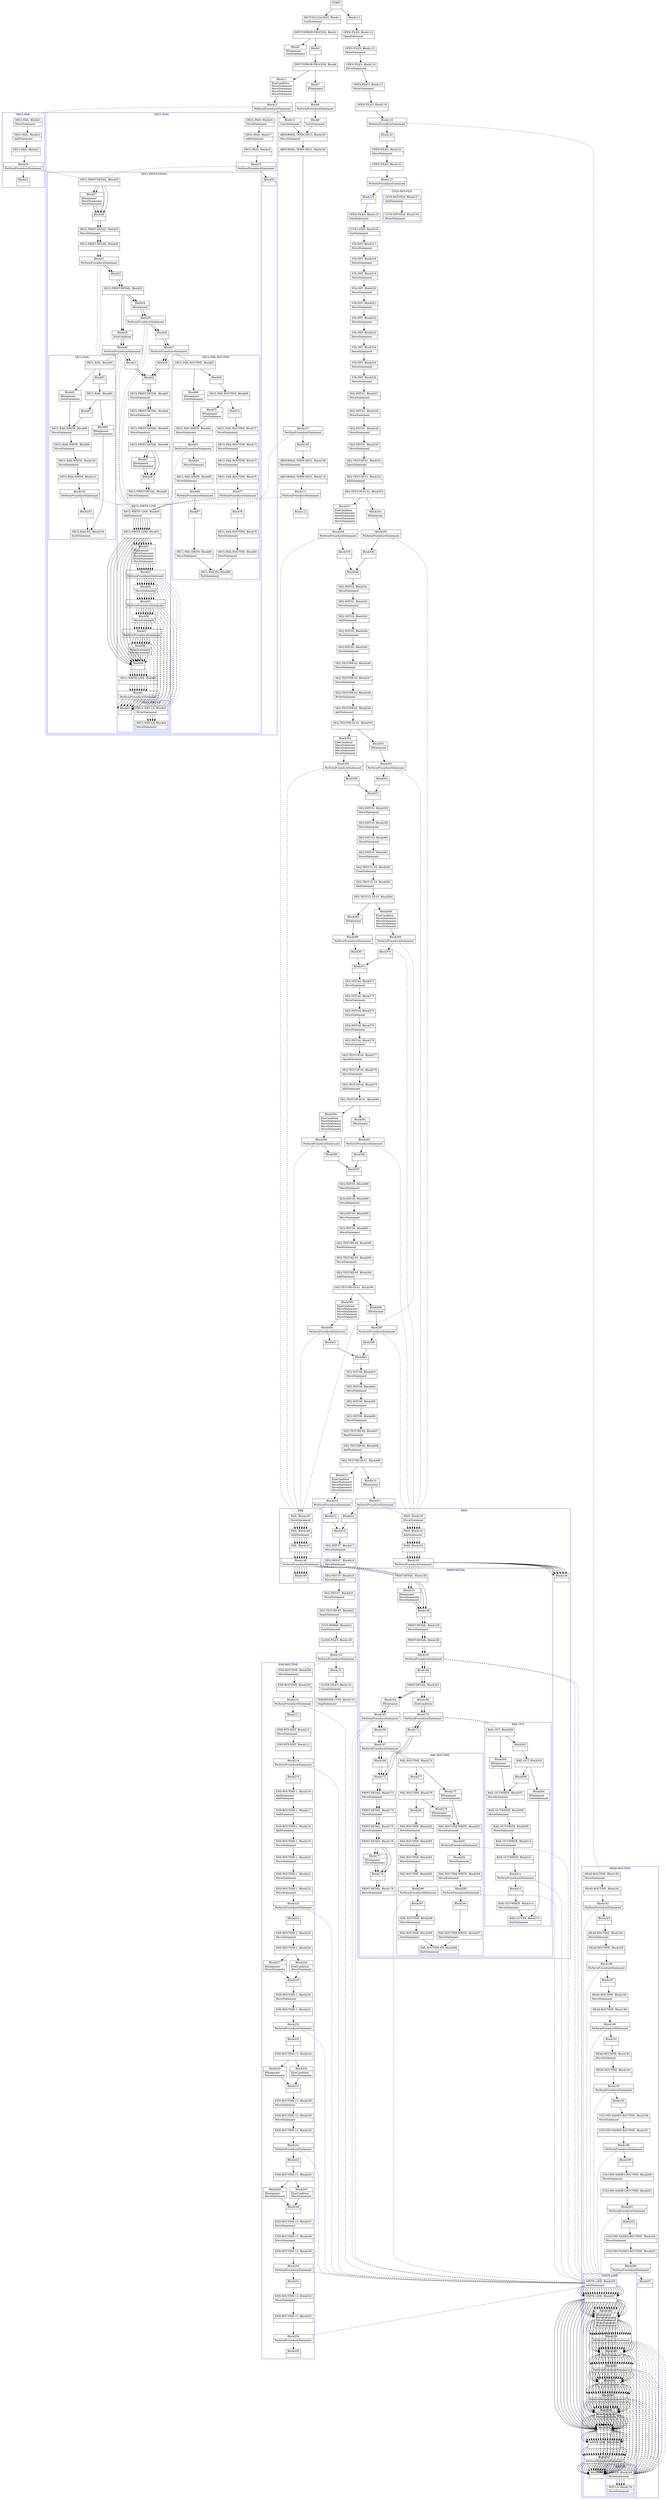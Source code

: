 digraph Cfg {
compound=true;
node [
shape = "record"
]

edge [
arrowtail = "empty"
]
Block0 [
label = "{START|}"
]
Block1 [
label = "{SECT-SQ122A-0002. Block1|UseStatement\l}"
]
Block2 [
label = "{INPUT-ERROR-PROCESS. Block2|}"
]
Block3 [
label = "{Block3|IfStatement\lGotoStatement\l}"
]
Block5 [
label = "{Block5|}"
]
Block6 [
label = "{INPUT-ERROR-PROCESS. Block6|}"
]
Block7 [
label = "{Block7|IfStatement\l}"
]
Block8 [
label = "{Block8|PerformProcedureStatement\l}"
]
subgraph cluster_1{
color = blue;
label = "DECL-PASS";
Block16 [
label = "{DECL-PASS. Block16|MoveStatement\l}"
]
Block17 [
label = "{DECL-PASS. Block17|AddStatement\l}"
]
Block18 [
label = "{DECL-PASS. Block18|}"
]
Block19 [
label = "{Block19|PerformProcedureStatement\l}"
]
subgraph cluster_3{
color = blue;
label = "DECL-PRINT-DETAIL";
Block26 [
label = "{DECL-PRINT-DETAIL. Block26|}"
]
Block27 [
label = "{Block27|IfStatement\lMoveStatement\lMoveStatement\l}"
]
Block28 [
label = "{Block28|}"
]
Block29 [
label = "{DECL-PRINT-DETAIL. Block29|MoveStatement\l}"
]
Block30 [
label = "{DECL-PRINT-DETAIL. Block30|}"
]
Block31 [
label = "{Block31|PerformProcedureStatement\l}"
]
subgraph cluster_5{
color = blue;
label = "DECL-WRITE-LINE";
Block50 [
label = "{DECL-WRITE-LINE. Block50|AddStatement\l}"
]
Block51 [
label = "{DECL-WRITE-LINE. Block51|}"
]
Block52 [
label = "{Block52|IfStatement\lMoveStatement\lMoveStatement\lWriteStatement\lMoveStatement\l}"
]
Block53 [
label = "{Block53|PerformProcedureStatement\l}"
]
subgraph cluster_9{
color = blue;
label = "DECL-WRT-LN";
Block63 [
label = "{DECL-WRT-LN. Block63|WriteStatement\l}"
]
Block64 [
label = "{DECL-WRT-LN. Block64|MoveStatement\l}"
]
Block63 -> Block64

}
Block53 -> Block63 [style=dashed, arrowhead=none]

Block54 [
label = "{Block54|MoveStatement\l}"
]
Block55 [
label = "{Block55|PerformProcedureStatement\l}"
]
subgraph cluster_10{
color = blue;
label = "DECL-WRT-LN";
Block63 [
label = "{DECL-WRT-LN. Block63|WriteStatement\l}"
]
Block64 [
label = "{DECL-WRT-LN. Block64|MoveStatement\l}"
]
Block63 -> Block64

}
Block55 -> Block63 [style=dashed, arrowhead=none]

Block56 [
label = "{Block56|MoveStatement\l}"
]
Block57 [
label = "{Block57|PerformProcedureStatement\l}"
]
subgraph cluster_11{
color = blue;
label = "DECL-WRT-LN";
Block63 [
label = "{DECL-WRT-LN. Block63|WriteStatement\l}"
]
Block64 [
label = "{DECL-WRT-LN. Block64|MoveStatement\l}"
]
Block63 -> Block64

}
Block57 -> Block63 [style=dashed, arrowhead=none]

Block58 [
label = "{Block58|MoveStatement\lMoveStatement\l}"
]
Block59 [
label = "{Block59|}"
]
Block60 [
label = "{DECL-WRITE-LINE. Block60|}"
]
Block61 [
label = "{Block61|PerformProcedureStatement\l}"
]
subgraph cluster_12{
color = blue;
label = "DECL-WRT-LN";
Block63 [
label = "{DECL-WRT-LN. Block63|WriteStatement\l}"
]
Block64 [
label = "{DECL-WRT-LN. Block64|MoveStatement\l}"
]
Block63 -> Block64

}
Block61 -> Block63 [style=dashed, arrowhead=none]

Block62 [
label = "{Block62|}"
]
Block50 -> Block51
Block51 -> Block52
Block51 -> Block59
Block52 -> Block53
Block53 -> Block54
Block54 -> Block55
Block55 -> Block56
Block56 -> Block57
Block57 -> Block58
Block58 -> Block59
Block59 -> Block60
Block60 -> Block61
Block61 -> Block62

}
Block31 -> Block50 [style=dashed, arrowhead=none]

Block32 [
label = "{Block32|}"
]
Block33 [
label = "{DECL-PRINT-DETAIL. Block33|}"
]
Block34 [
label = "{Block34|IfStatement\l}"
]
Block35 [
label = "{Block35|PerformProcedureStatement\l}"
]
subgraph cluster_6{
color = blue;
label = "DECL-WRITE-LINE";
Block50 [
label = "{DECL-WRITE-LINE. Block50|AddStatement\l}"
]
Block51 [
label = "{DECL-WRITE-LINE. Block51|}"
]
Block52 [
label = "{Block52|IfStatement\lMoveStatement\lMoveStatement\lWriteStatement\lMoveStatement\l}"
]
Block53 [
label = "{Block53|PerformProcedureStatement\l}"
]
Block53 -> Block63 [style=dashed, arrowhead=none]

Block54 [
label = "{Block54|MoveStatement\l}"
]
Block55 [
label = "{Block55|PerformProcedureStatement\l}"
]
Block55 -> Block63 [style=dashed, arrowhead=none]

Block56 [
label = "{Block56|MoveStatement\l}"
]
Block57 [
label = "{Block57|PerformProcedureStatement\l}"
]
Block57 -> Block63 [style=dashed, arrowhead=none]

Block58 [
label = "{Block58|MoveStatement\lMoveStatement\l}"
]
Block59 [
label = "{Block59|}"
]
Block60 [
label = "{DECL-WRITE-LINE. Block60|}"
]
Block61 [
label = "{Block61|PerformProcedureStatement\l}"
]
Block61 -> Block63 [style=dashed, arrowhead=none]

Block62 [
label = "{Block62|}"
]
Block50 -> Block51
Block51 -> Block52
Block51 -> Block59
Block52 -> Block53
Block53 -> Block54
Block54 -> Block55
Block55 -> Block56
Block56 -> Block57
Block57 -> Block58
Block58 -> Block59
Block59 -> Block60
Block60 -> Block61
Block61 -> Block62

}
Block35 -> Block50 [style=dashed, arrowhead=none]

Block36 [
label = "{Block36|}"
]
Block37 [
label = "{Block37|PerformProcedureStatement\l}"
]
subgraph cluster_7{
color = blue;
label = "DECL-FAIL-ROUTINE";
Block65 [
label = "{DECL-FAIL-ROUTINE. Block65|}"
]
Block66 [
label = "{Block66|IfStatement\lGotoStatement\l}"
]
Block82 [
label = "{DECL-FAIL-WRITE. Block82|MoveStatement\l}"
]
Block83 [
label = "{Block83|PerformProcedureStatement\l}"
]
subgraph cluster_14{
color = blue;
label = "DECL-WRITE-LINE";
Block50 [
label = "{DECL-WRITE-LINE. Block50|AddStatement\l}"
]
Block51 [
label = "{DECL-WRITE-LINE. Block51|}"
]
Block52 [
label = "{Block52|IfStatement\lMoveStatement\lMoveStatement\lWriteStatement\lMoveStatement\l}"
]
Block53 [
label = "{Block53|PerformProcedureStatement\l}"
]
Block53 -> Block63 [style=dashed, arrowhead=none]

Block54 [
label = "{Block54|MoveStatement\l}"
]
Block55 [
label = "{Block55|PerformProcedureStatement\l}"
]
Block55 -> Block63 [style=dashed, arrowhead=none]

Block56 [
label = "{Block56|MoveStatement\l}"
]
Block57 [
label = "{Block57|PerformProcedureStatement\l}"
]
Block57 -> Block63 [style=dashed, arrowhead=none]

Block58 [
label = "{Block58|MoveStatement\lMoveStatement\l}"
]
Block59 [
label = "{Block59|}"
]
Block60 [
label = "{DECL-WRITE-LINE. Block60|}"
]
Block61 [
label = "{Block61|PerformProcedureStatement\l}"
]
Block61 -> Block63 [style=dashed, arrowhead=none]

Block62 [
label = "{Block62|}"
]
Block50 -> Block51
Block51 -> Block52
Block51 -> Block59
Block52 -> Block53
Block53 -> Block54
Block54 -> Block55
Block55 -> Block56
Block56 -> Block57
Block57 -> Block58
Block58 -> Block59
Block59 -> Block60
Block60 -> Block61
Block61 -> Block62

}
Block83 -> Block50 [style=dashed, arrowhead=none]

Block84 [
label = "{Block84|MoveStatement\l}"
]
Block85 [
label = "{DECL-FAIL-WRITE. Block85|MoveStatement\l}"
]
Block86 [
label = "{Block86|PerformProcedureStatement\l}"
]
subgraph cluster_15{
color = blue;
label = "DECL-WRITE-LINE";
Block50 [
label = "{DECL-WRITE-LINE. Block50|AddStatement\l}"
]
Block51 [
label = "{DECL-WRITE-LINE. Block51|}"
]
Block52 [
label = "{Block52|IfStatement\lMoveStatement\lMoveStatement\lWriteStatement\lMoveStatement\l}"
]
Block53 [
label = "{Block53|PerformProcedureStatement\l}"
]
Block53 -> Block63 [style=dashed, arrowhead=none]

Block54 [
label = "{Block54|MoveStatement\l}"
]
Block55 [
label = "{Block55|PerformProcedureStatement\l}"
]
Block55 -> Block63 [style=dashed, arrowhead=none]

Block56 [
label = "{Block56|MoveStatement\l}"
]
Block57 [
label = "{Block57|PerformProcedureStatement\l}"
]
Block57 -> Block63 [style=dashed, arrowhead=none]

Block58 [
label = "{Block58|MoveStatement\lMoveStatement\l}"
]
Block59 [
label = "{Block59|}"
]
Block60 [
label = "{DECL-WRITE-LINE. Block60|}"
]
Block61 [
label = "{Block61|PerformProcedureStatement\l}"
]
Block61 -> Block63 [style=dashed, arrowhead=none]

Block62 [
label = "{Block62|}"
]
Block50 -> Block51
Block51 -> Block52
Block51 -> Block59
Block52 -> Block53
Block53 -> Block54
Block54 -> Block55
Block55 -> Block56
Block56 -> Block57
Block57 -> Block58
Block58 -> Block59
Block59 -> Block60
Block60 -> Block61
Block61 -> Block62

}
Block86 -> Block50 [style=dashed, arrowhead=none]

Block87 [
label = "{Block87|}"
]
Block88 [
label = "{DECL-FAIL-WRITE. Block88|MoveStatement\l}"
]
Block89 [
label = "{DECL-FAIL-EX. Block89|ExitStatement\l}"
]
Block68 [
label = "{Block68|}"
]
Block69 [
label = "{DECL-FAIL-ROUTINE. Block69|}"
]
Block70 [
label = "{Block70|IfStatement\lGotoStatement\l}"
]
Block72 [
label = "{Block72|}"
]
Block73 [
label = "{DECL-FAIL-ROUTINE. Block73|MoveStatement\l}"
]
Block74 [
label = "{DECL-FAIL-ROUTINE. Block74|MoveStatement\l}"
]
Block75 [
label = "{DECL-FAIL-ROUTINE. Block75|MoveStatement\l}"
]
Block76 [
label = "{DECL-FAIL-ROUTINE. Block76|}"
]
Block77 [
label = "{Block77|PerformProcedureStatement\l}"
]
subgraph cluster_13{
color = blue;
label = "DECL-WRITE-LINE";
Block50 [
label = "{DECL-WRITE-LINE. Block50|AddStatement\l}"
]
Block51 [
label = "{DECL-WRITE-LINE. Block51|}"
]
Block52 [
label = "{Block52|IfStatement\lMoveStatement\lMoveStatement\lWriteStatement\lMoveStatement\l}"
]
Block53 [
label = "{Block53|PerformProcedureStatement\l}"
]
Block53 -> Block63 [style=dashed, arrowhead=none]

Block54 [
label = "{Block54|MoveStatement\l}"
]
Block55 [
label = "{Block55|PerformProcedureStatement\l}"
]
Block55 -> Block63 [style=dashed, arrowhead=none]

Block56 [
label = "{Block56|MoveStatement\l}"
]
Block57 [
label = "{Block57|PerformProcedureStatement\l}"
]
Block57 -> Block63 [style=dashed, arrowhead=none]

Block58 [
label = "{Block58|MoveStatement\lMoveStatement\l}"
]
Block59 [
label = "{Block59|}"
]
Block60 [
label = "{DECL-WRITE-LINE. Block60|}"
]
Block61 [
label = "{Block61|PerformProcedureStatement\l}"
]
Block61 -> Block63 [style=dashed, arrowhead=none]

Block62 [
label = "{Block62|}"
]
Block50 -> Block51
Block51 -> Block52
Block51 -> Block59
Block52 -> Block53
Block53 -> Block54
Block54 -> Block55
Block55 -> Block56
Block56 -> Block57
Block57 -> Block58
Block58 -> Block59
Block59 -> Block60
Block60 -> Block61
Block61 -> Block62

}
Block77 -> Block50 [style=dashed, arrowhead=none]

Block78 [
label = "{Block78|}"
]
Block79 [
label = "{DECL-FAIL-ROUTINE. Block79|MoveStatement\l}"
]
Block80 [
label = "{DECL-FAIL-ROUTINE. Block80|GotoStatement\l}"
]
Block65 -> Block66
Block65 -> Block68
Block66 -> Block82
Block82 -> Block83
Block83 -> Block84
Block84 -> Block85
Block85 -> Block86
Block86 -> Block87
Block87 -> Block88
Block88 -> Block89
Block68 -> Block69
Block69 -> Block70
Block69 -> Block72
Block70 -> Block82
Block72 -> Block73
Block73 -> Block74
Block74 -> Block75
Block75 -> Block76
Block76 -> Block77
Block77 -> Block78
Block78 -> Block79
Block79 -> Block80
Block80 -> Block89

}
Block37 -> Block65 [style=dashed, arrowhead=none]

Block38 [
label = "{Block38|}"
]
Block42 [
label = "{Block42|}"
]
Block43 [
label = "{DECL-PRINT-DETAIL. Block43|MoveStatement\l}"
]
Block44 [
label = "{DECL-PRINT-DETAIL. Block44|MoveStatement\l}"
]
Block45 [
label = "{DECL-PRINT-DETAIL. Block45|MoveStatement\l}"
]
Block46 [
label = "{DECL-PRINT-DETAIL. Block46|}"
]
Block47 [
label = "{Block47|IfStatement\lMoveStatement\l}"
]
Block48 [
label = "{Block48|}"
]
Block49 [
label = "{DECL-PRINT-DETAIL. Block49|MoveStatement\l}"
]
Block39 [
label = "{Block39|ElseCondition\l}"
]
Block40 [
label = "{Block40|PerformProcedureStatement\l}"
]
subgraph cluster_8{
color = blue;
label = "DECL-BAIL";
Block90 [
label = "{DECL-BAIL. Block90|}"
]
Block91 [
label = "{Block91|IfStatement\lGotoStatement\l}"
]
Block98 [
label = "{DECL-BAIL-WRITE. Block98|MoveStatement\l}"
]
Block99 [
label = "{DECL-BAIL-WRITE. Block99|MoveStatement\l}"
]
Block100 [
label = "{DECL-BAIL-WRITE. Block100|MoveStatement\l}"
]
Block101 [
label = "{DECL-BAIL-WRITE. Block101|}"
]
Block102 [
label = "{Block102|PerformProcedureStatement\l}"
]
subgraph cluster_16{
color = blue;
label = "DECL-WRITE-LINE";
Block50 [
label = "{DECL-WRITE-LINE. Block50|AddStatement\l}"
]
Block51 [
label = "{DECL-WRITE-LINE. Block51|}"
]
Block52 [
label = "{Block52|IfStatement\lMoveStatement\lMoveStatement\lWriteStatement\lMoveStatement\l}"
]
Block53 [
label = "{Block53|PerformProcedureStatement\l}"
]
Block53 -> Block63 [style=dashed, arrowhead=none]

Block54 [
label = "{Block54|MoveStatement\l}"
]
Block55 [
label = "{Block55|PerformProcedureStatement\l}"
]
Block55 -> Block63 [style=dashed, arrowhead=none]

Block56 [
label = "{Block56|MoveStatement\l}"
]
Block57 [
label = "{Block57|PerformProcedureStatement\l}"
]
Block57 -> Block63 [style=dashed, arrowhead=none]

Block58 [
label = "{Block58|MoveStatement\lMoveStatement\l}"
]
Block59 [
label = "{Block59|}"
]
Block60 [
label = "{DECL-WRITE-LINE. Block60|}"
]
Block61 [
label = "{Block61|PerformProcedureStatement\l}"
]
Block61 -> Block63 [style=dashed, arrowhead=none]

Block62 [
label = "{Block62|}"
]
Block50 -> Block51
Block51 -> Block52
Block51 -> Block59
Block52 -> Block53
Block53 -> Block54
Block54 -> Block55
Block55 -> Block56
Block56 -> Block57
Block57 -> Block58
Block58 -> Block59
Block59 -> Block60
Block60 -> Block61
Block61 -> Block62

}
Block102 -> Block50 [style=dashed, arrowhead=none]

Block103 [
label = "{Block103|}"
]
Block104 [
label = "{DECL-BAIL-EX. Block104|ExitStatement\l}"
]
Block93 [
label = "{Block93|}"
]
Block94 [
label = "{DECL-BAIL. Block94|}"
]
Block95 [
label = "{Block95|IfStatement\lGotoStatement\l}"
]
Block97 [
label = "{Block97|}"
]
Block90 -> Block91
Block90 -> Block93
Block91 -> Block98
Block98 -> Block99
Block99 -> Block100
Block100 -> Block101
Block101 -> Block102
Block102 -> Block103
Block103 -> Block104
Block93 -> Block94
Block94 -> Block95
Block94 -> Block97
Block95 -> Block104
Block97 -> Block98

}
Block40 -> Block90 [style=dashed, arrowhead=none]

Block41 [
label = "{Block41|}"
]
Block26 -> Block27
Block26 -> Block28
Block27 -> Block28
Block28 -> Block29
Block29 -> Block30
Block30 -> Block31
Block31 -> Block32
Block32 -> Block33
Block33 -> Block34
Block33 -> Block39
Block34 -> Block35
Block35 -> Block36
Block36 -> Block37
Block37 -> Block38
Block38 -> Block42
Block42 -> Block43
Block43 -> Block44
Block44 -> Block45
Block45 -> Block46
Block46 -> Block47
Block46 -> Block48
Block47 -> Block48
Block48 -> Block49
Block39 -> Block40
Block40 -> Block41
Block41 -> Block42

}
Block19 -> Block26 [style=dashed, arrowhead=none]

Block20 [
label = "{Block20|}"
]
Block16 -> Block17
Block17 -> Block18
Block18 -> Block19
Block19 -> Block20

}
Block8 -> Block16 [style=dashed, arrowhead=none]

Block9 [
label = "{Block9|GotoStatement\l}"
]
Block105 [
label = "{ABNORMAL-TERM-DECL. Block105|MoveStatement\l}"
]
Block106 [
label = "{ABNORMAL-TERM-DECL. Block106|}"
]
Block107 [
label = "{Block107|PerformProcedureStatement\l}"
]
subgraph cluster_17{
color = blue;
label = "DECL-WRITE-LINE";
Block50 [
label = "{DECL-WRITE-LINE. Block50|AddStatement\l}"
]
Block51 [
label = "{DECL-WRITE-LINE. Block51|}"
]
Block52 [
label = "{Block52|IfStatement\lMoveStatement\lMoveStatement\lWriteStatement\lMoveStatement\l}"
]
Block53 [
label = "{Block53|PerformProcedureStatement\l}"
]
Block53 -> Block63 [style=dashed, arrowhead=none]

Block54 [
label = "{Block54|MoveStatement\l}"
]
Block55 [
label = "{Block55|PerformProcedureStatement\l}"
]
Block55 -> Block63 [style=dashed, arrowhead=none]

Block56 [
label = "{Block56|MoveStatement\l}"
]
Block57 [
label = "{Block57|PerformProcedureStatement\l}"
]
Block57 -> Block63 [style=dashed, arrowhead=none]

Block58 [
label = "{Block58|MoveStatement\lMoveStatement\l}"
]
Block59 [
label = "{Block59|}"
]
Block60 [
label = "{DECL-WRITE-LINE. Block60|}"
]
Block61 [
label = "{Block61|PerformProcedureStatement\l}"
]
Block61 -> Block63 [style=dashed, arrowhead=none]

Block62 [
label = "{Block62|}"
]
Block50 -> Block51
Block51 -> Block52
Block51 -> Block59
Block52 -> Block53
Block53 -> Block54
Block54 -> Block55
Block55 -> Block56
Block56 -> Block57
Block57 -> Block58
Block58 -> Block59
Block59 -> Block60
Block60 -> Block61
Block61 -> Block62

}
Block107 -> Block50 [style=dashed, arrowhead=none]

Block108 [
label = "{Block108|}"
]
Block109 [
label = "{ABNORMAL-TERM-DECL. Block109|MoveStatement\l}"
]
Block110 [
label = "{ABNORMAL-TERM-DECL. Block110|}"
]
Block111 [
label = "{Block111|PerformProcedureStatement\l}"
]
subgraph cluster_18{
color = blue;
label = "DECL-WRITE-LINE";
Block50 [
label = "{DECL-WRITE-LINE. Block50|AddStatement\l}"
]
Block51 [
label = "{DECL-WRITE-LINE. Block51|}"
]
Block52 [
label = "{Block52|IfStatement\lMoveStatement\lMoveStatement\lWriteStatement\lMoveStatement\l}"
]
Block53 [
label = "{Block53|PerformProcedureStatement\l}"
]
Block53 -> Block63 [style=dashed, arrowhead=none]

Block54 [
label = "{Block54|MoveStatement\l}"
]
Block55 [
label = "{Block55|PerformProcedureStatement\l}"
]
Block55 -> Block63 [style=dashed, arrowhead=none]

Block56 [
label = "{Block56|MoveStatement\l}"
]
Block57 [
label = "{Block57|PerformProcedureStatement\l}"
]
Block57 -> Block63 [style=dashed, arrowhead=none]

Block58 [
label = "{Block58|MoveStatement\lMoveStatement\l}"
]
Block59 [
label = "{Block59|}"
]
Block60 [
label = "{DECL-WRITE-LINE. Block60|}"
]
Block61 [
label = "{Block61|PerformProcedureStatement\l}"
]
Block61 -> Block63 [style=dashed, arrowhead=none]

Block62 [
label = "{Block62|}"
]
Block50 -> Block51
Block51 -> Block52
Block51 -> Block59
Block52 -> Block53
Block53 -> Block54
Block54 -> Block55
Block55 -> Block56
Block56 -> Block57
Block57 -> Block58
Block58 -> Block59
Block59 -> Block60
Block60 -> Block61
Block61 -> Block62

}
Block111 -> Block50 [style=dashed, arrowhead=none]

Block112 [
label = "{Block112|}"
]
Block11 [
label = "{Block11|ElseCondition\lMoveStatement\lMoveStatement\lMoveStatement\lMoveStatement\l}"
]
Block12 [
label = "{Block12|PerformProcedureStatement\l}"
]
subgraph cluster_2{
color = blue;
label = "DECL-FAIL";
Block21 [
label = "{DECL-FAIL. Block21|MoveStatement\l}"
]
Block22 [
label = "{DECL-FAIL. Block22|AddStatement\l}"
]
Block23 [
label = "{DECL-FAIL. Block23|}"
]
Block24 [
label = "{Block24|PerformProcedureStatement\l}"
]
subgraph cluster_4{
color = blue;
label = "DECL-PRINT-DETAIL";
Block26 [
label = "{DECL-PRINT-DETAIL. Block26|}"
]
Block27 [
label = "{Block27|IfStatement\lMoveStatement\lMoveStatement\l}"
]
Block28 [
label = "{Block28|}"
]
Block29 [
label = "{DECL-PRINT-DETAIL. Block29|MoveStatement\l}"
]
Block30 [
label = "{DECL-PRINT-DETAIL. Block30|}"
]
Block31 [
label = "{Block31|PerformProcedureStatement\l}"
]
Block31 -> Block50 [style=dashed, arrowhead=none]

Block32 [
label = "{Block32|}"
]
Block33 [
label = "{DECL-PRINT-DETAIL. Block33|}"
]
Block34 [
label = "{Block34|IfStatement\l}"
]
Block35 [
label = "{Block35|PerformProcedureStatement\l}"
]
Block35 -> Block50 [style=dashed, arrowhead=none]

Block36 [
label = "{Block36|}"
]
Block37 [
label = "{Block37|PerformProcedureStatement\l}"
]
Block37 -> Block65 [style=dashed, arrowhead=none]

Block38 [
label = "{Block38|}"
]
Block42 [
label = "{Block42|}"
]
Block43 [
label = "{DECL-PRINT-DETAIL. Block43|MoveStatement\l}"
]
Block44 [
label = "{DECL-PRINT-DETAIL. Block44|MoveStatement\l}"
]
Block45 [
label = "{DECL-PRINT-DETAIL. Block45|MoveStatement\l}"
]
Block46 [
label = "{DECL-PRINT-DETAIL. Block46|}"
]
Block47 [
label = "{Block47|IfStatement\lMoveStatement\l}"
]
Block48 [
label = "{Block48|}"
]
Block49 [
label = "{DECL-PRINT-DETAIL. Block49|MoveStatement\l}"
]
Block39 [
label = "{Block39|ElseCondition\l}"
]
Block40 [
label = "{Block40|PerformProcedureStatement\l}"
]
Block40 -> Block90 [style=dashed, arrowhead=none]

Block41 [
label = "{Block41|}"
]
Block26 -> Block27
Block26 -> Block28
Block27 -> Block28
Block28 -> Block29
Block29 -> Block30
Block30 -> Block31
Block31 -> Block32
Block32 -> Block33
Block33 -> Block34
Block33 -> Block39
Block34 -> Block35
Block35 -> Block36
Block36 -> Block37
Block37 -> Block38
Block38 -> Block42
Block42 -> Block43
Block43 -> Block44
Block44 -> Block45
Block45 -> Block46
Block46 -> Block47
Block46 -> Block48
Block47 -> Block48
Block48 -> Block49
Block39 -> Block40
Block40 -> Block41
Block41 -> Block42

}
Block24 -> Block26 [style=dashed, arrowhead=none]

Block25 [
label = "{Block25|}"
]
Block21 -> Block22
Block22 -> Block23
Block23 -> Block24
Block24 -> Block25

}
Block12 -> Block21 [style=dashed, arrowhead=none]

Block13 [
label = "{Block13|GotoStatement\l}"
]
Block113 [
label = "{Block113|}"
]
Block114 [
label = "{OPEN-FILES. Block114|OpenStatement\l}"
]
Block115 [
label = "{OPEN-FILES. Block115|MoveStatement\l}"
]
Block116 [
label = "{OPEN-FILES. Block116|MoveStatement\l}"
]
Block117 [
label = "{OPEN-FILES. Block117|MoveStatement\l}"
]
Block118 [
label = "{OPEN-FILES. Block118|}"
]
Block119 [
label = "{Block119|PerformProcedureStatement\l}"
]
subgraph cluster_19{
color = blue;
label = "HEAD-ROUTINE";
Block180 [
label = "{HEAD-ROUTINE. Block180|MoveStatement\l}"
]
Block181 [
label = "{HEAD-ROUTINE. Block181|}"
]
Block182 [
label = "{Block182|PerformProcedureStatement\l}"
]
subgraph cluster_30{
color = blue;
label = "WRITE-LINE";
Block256 [
label = "{WRITE-LINE. Block256|AddStatement\l}"
]
Block257 [
label = "{WRITE-LINE. Block257|}"
]
Block258 [
label = "{Block258|IfStatement\lMoveStatement\lMoveStatement\lWriteStatement\lMoveStatement\l}"
]
Block259 [
label = "{Block259|PerformProcedureStatement\l}"
]
subgraph cluster_44{
color = blue;
label = "WRT-LN";
Block269 [
label = "{WRT-LN. Block269|WriteStatement\l}"
]
Block270 [
label = "{WRT-LN. Block270|MoveStatement\l}"
]
Block269 -> Block270

}
Block259 -> Block269 [style=dashed, arrowhead=none]

Block260 [
label = "{Block260|MoveStatement\l}"
]
Block261 [
label = "{Block261|PerformProcedureStatement\l}"
]
subgraph cluster_45{
color = blue;
label = "WRT-LN";
Block269 [
label = "{WRT-LN. Block269|WriteStatement\l}"
]
Block270 [
label = "{WRT-LN. Block270|MoveStatement\l}"
]
Block269 -> Block270

}
Block261 -> Block269 [style=dashed, arrowhead=none]

Block262 [
label = "{Block262|MoveStatement\l}"
]
Block263 [
label = "{Block263|PerformProcedureStatement\l}"
]
subgraph cluster_46{
color = blue;
label = "WRT-LN";
Block269 [
label = "{WRT-LN. Block269|WriteStatement\l}"
]
Block270 [
label = "{WRT-LN. Block270|MoveStatement\l}"
]
Block269 -> Block270

}
Block263 -> Block269 [style=dashed, arrowhead=none]

Block264 [
label = "{Block264|MoveStatement\lMoveStatement\l}"
]
Block265 [
label = "{Block265|}"
]
Block266 [
label = "{WRITE-LINE. Block266|}"
]
Block267 [
label = "{Block267|PerformProcedureStatement\l}"
]
subgraph cluster_47{
color = blue;
label = "WRT-LN";
Block269 [
label = "{WRT-LN. Block269|WriteStatement\l}"
]
Block270 [
label = "{WRT-LN. Block270|MoveStatement\l}"
]
Block269 -> Block270

}
Block267 -> Block269 [style=dashed, arrowhead=none]

Block268 [
label = "{Block268|}"
]
Block256 -> Block257
Block257 -> Block258
Block257 -> Block265
Block258 -> Block259
Block259 -> Block260
Block260 -> Block261
Block261 -> Block262
Block262 -> Block263
Block263 -> Block264
Block264 -> Block265
Block265 -> Block266
Block266 -> Block267
Block267 -> Block268

}
Block182 -> Block256 [style=dashed, arrowhead=none]

Block183 [
label = "{Block183|}"
]
Block184 [
label = "{HEAD-ROUTINE. Block184|MoveStatement\l}"
]
Block185 [
label = "{HEAD-ROUTINE. Block185|}"
]
Block186 [
label = "{Block186|PerformProcedureStatement\l}"
]
subgraph cluster_31{
color = blue;
label = "WRITE-LINE";
Block256 [
label = "{WRITE-LINE. Block256|AddStatement\l}"
]
Block257 [
label = "{WRITE-LINE. Block257|}"
]
Block258 [
label = "{Block258|IfStatement\lMoveStatement\lMoveStatement\lWriteStatement\lMoveStatement\l}"
]
Block259 [
label = "{Block259|PerformProcedureStatement\l}"
]
Block259 -> Block269 [style=dashed, arrowhead=none]

Block260 [
label = "{Block260|MoveStatement\l}"
]
Block261 [
label = "{Block261|PerformProcedureStatement\l}"
]
Block261 -> Block269 [style=dashed, arrowhead=none]

Block262 [
label = "{Block262|MoveStatement\l}"
]
Block263 [
label = "{Block263|PerformProcedureStatement\l}"
]
Block263 -> Block269 [style=dashed, arrowhead=none]

Block264 [
label = "{Block264|MoveStatement\lMoveStatement\l}"
]
Block265 [
label = "{Block265|}"
]
Block266 [
label = "{WRITE-LINE. Block266|}"
]
Block267 [
label = "{Block267|PerformProcedureStatement\l}"
]
Block267 -> Block269 [style=dashed, arrowhead=none]

Block268 [
label = "{Block268|}"
]
Block256 -> Block257
Block257 -> Block258
Block257 -> Block265
Block258 -> Block259
Block259 -> Block260
Block260 -> Block261
Block261 -> Block262
Block262 -> Block263
Block263 -> Block264
Block264 -> Block265
Block265 -> Block266
Block266 -> Block267
Block267 -> Block268

}
Block186 -> Block256 [style=dashed, arrowhead=none]

Block187 [
label = "{Block187|}"
]
Block188 [
label = "{HEAD-ROUTINE. Block188|MoveStatement\l}"
]
Block189 [
label = "{HEAD-ROUTINE. Block189|}"
]
Block190 [
label = "{Block190|PerformProcedureStatement\l}"
]
subgraph cluster_32{
color = blue;
label = "WRITE-LINE";
Block256 [
label = "{WRITE-LINE. Block256|AddStatement\l}"
]
Block257 [
label = "{WRITE-LINE. Block257|}"
]
Block258 [
label = "{Block258|IfStatement\lMoveStatement\lMoveStatement\lWriteStatement\lMoveStatement\l}"
]
Block259 [
label = "{Block259|PerformProcedureStatement\l}"
]
Block259 -> Block269 [style=dashed, arrowhead=none]

Block260 [
label = "{Block260|MoveStatement\l}"
]
Block261 [
label = "{Block261|PerformProcedureStatement\l}"
]
Block261 -> Block269 [style=dashed, arrowhead=none]

Block262 [
label = "{Block262|MoveStatement\l}"
]
Block263 [
label = "{Block263|PerformProcedureStatement\l}"
]
Block263 -> Block269 [style=dashed, arrowhead=none]

Block264 [
label = "{Block264|MoveStatement\lMoveStatement\l}"
]
Block265 [
label = "{Block265|}"
]
Block266 [
label = "{WRITE-LINE. Block266|}"
]
Block267 [
label = "{Block267|PerformProcedureStatement\l}"
]
Block267 -> Block269 [style=dashed, arrowhead=none]

Block268 [
label = "{Block268|}"
]
Block256 -> Block257
Block257 -> Block258
Block257 -> Block265
Block258 -> Block259
Block259 -> Block260
Block260 -> Block261
Block261 -> Block262
Block262 -> Block263
Block263 -> Block264
Block264 -> Block265
Block265 -> Block266
Block266 -> Block267
Block267 -> Block268

}
Block190 -> Block256 [style=dashed, arrowhead=none]

Block191 [
label = "{Block191|}"
]
Block192 [
label = "{HEAD-ROUTINE. Block192|MoveStatement\l}"
]
Block193 [
label = "{HEAD-ROUTINE. Block193|}"
]
Block194 [
label = "{Block194|PerformProcedureStatement\l}"
]
subgraph cluster_33{
color = blue;
label = "WRITE-LINE";
Block256 [
label = "{WRITE-LINE. Block256|AddStatement\l}"
]
Block257 [
label = "{WRITE-LINE. Block257|}"
]
Block258 [
label = "{Block258|IfStatement\lMoveStatement\lMoveStatement\lWriteStatement\lMoveStatement\l}"
]
Block259 [
label = "{Block259|PerformProcedureStatement\l}"
]
Block259 -> Block269 [style=dashed, arrowhead=none]

Block260 [
label = "{Block260|MoveStatement\l}"
]
Block261 [
label = "{Block261|PerformProcedureStatement\l}"
]
Block261 -> Block269 [style=dashed, arrowhead=none]

Block262 [
label = "{Block262|MoveStatement\l}"
]
Block263 [
label = "{Block263|PerformProcedureStatement\l}"
]
Block263 -> Block269 [style=dashed, arrowhead=none]

Block264 [
label = "{Block264|MoveStatement\lMoveStatement\l}"
]
Block265 [
label = "{Block265|}"
]
Block266 [
label = "{WRITE-LINE. Block266|}"
]
Block267 [
label = "{Block267|PerformProcedureStatement\l}"
]
Block267 -> Block269 [style=dashed, arrowhead=none]

Block268 [
label = "{Block268|}"
]
Block256 -> Block257
Block257 -> Block258
Block257 -> Block265
Block258 -> Block259
Block259 -> Block260
Block260 -> Block261
Block261 -> Block262
Block262 -> Block263
Block263 -> Block264
Block264 -> Block265
Block265 -> Block266
Block266 -> Block267
Block267 -> Block268

}
Block194 -> Block256 [style=dashed, arrowhead=none]

Block195 [
label = "{Block195|}"
]
Block196 [
label = "{COLUMN-NAMES-ROUTINE. Block196|MoveStatement\l}"
]
Block197 [
label = "{COLUMN-NAMES-ROUTINE. Block197|}"
]
Block198 [
label = "{Block198|PerformProcedureStatement\l}"
]
subgraph cluster_34{
color = blue;
label = "WRITE-LINE";
Block256 [
label = "{WRITE-LINE. Block256|AddStatement\l}"
]
Block257 [
label = "{WRITE-LINE. Block257|}"
]
Block258 [
label = "{Block258|IfStatement\lMoveStatement\lMoveStatement\lWriteStatement\lMoveStatement\l}"
]
Block259 [
label = "{Block259|PerformProcedureStatement\l}"
]
Block259 -> Block269 [style=dashed, arrowhead=none]

Block260 [
label = "{Block260|MoveStatement\l}"
]
Block261 [
label = "{Block261|PerformProcedureStatement\l}"
]
Block261 -> Block269 [style=dashed, arrowhead=none]

Block262 [
label = "{Block262|MoveStatement\l}"
]
Block263 [
label = "{Block263|PerformProcedureStatement\l}"
]
Block263 -> Block269 [style=dashed, arrowhead=none]

Block264 [
label = "{Block264|MoveStatement\lMoveStatement\l}"
]
Block265 [
label = "{Block265|}"
]
Block266 [
label = "{WRITE-LINE. Block266|}"
]
Block267 [
label = "{Block267|PerformProcedureStatement\l}"
]
Block267 -> Block269 [style=dashed, arrowhead=none]

Block268 [
label = "{Block268|}"
]
Block256 -> Block257
Block257 -> Block258
Block257 -> Block265
Block258 -> Block259
Block259 -> Block260
Block260 -> Block261
Block261 -> Block262
Block262 -> Block263
Block263 -> Block264
Block264 -> Block265
Block265 -> Block266
Block266 -> Block267
Block267 -> Block268

}
Block198 -> Block256 [style=dashed, arrowhead=none]

Block199 [
label = "{Block199|}"
]
Block200 [
label = "{COLUMN-NAMES-ROUTINE. Block200|MoveStatement\l}"
]
Block201 [
label = "{COLUMN-NAMES-ROUTINE. Block201|}"
]
Block202 [
label = "{Block202|PerformProcedureStatement\l}"
]
subgraph cluster_35{
color = blue;
label = "WRITE-LINE";
Block256 [
label = "{WRITE-LINE. Block256|AddStatement\l}"
]
Block257 [
label = "{WRITE-LINE. Block257|}"
]
Block258 [
label = "{Block258|IfStatement\lMoveStatement\lMoveStatement\lWriteStatement\lMoveStatement\l}"
]
Block259 [
label = "{Block259|PerformProcedureStatement\l}"
]
Block259 -> Block269 [style=dashed, arrowhead=none]

Block260 [
label = "{Block260|MoveStatement\l}"
]
Block261 [
label = "{Block261|PerformProcedureStatement\l}"
]
Block261 -> Block269 [style=dashed, arrowhead=none]

Block262 [
label = "{Block262|MoveStatement\l}"
]
Block263 [
label = "{Block263|PerformProcedureStatement\l}"
]
Block263 -> Block269 [style=dashed, arrowhead=none]

Block264 [
label = "{Block264|MoveStatement\lMoveStatement\l}"
]
Block265 [
label = "{Block265|}"
]
Block266 [
label = "{WRITE-LINE. Block266|}"
]
Block267 [
label = "{Block267|PerformProcedureStatement\l}"
]
Block267 -> Block269 [style=dashed, arrowhead=none]

Block268 [
label = "{Block268|}"
]
Block256 -> Block257
Block257 -> Block258
Block257 -> Block265
Block258 -> Block259
Block259 -> Block260
Block260 -> Block261
Block261 -> Block262
Block262 -> Block263
Block263 -> Block264
Block264 -> Block265
Block265 -> Block266
Block266 -> Block267
Block267 -> Block268

}
Block202 -> Block256 [style=dashed, arrowhead=none]

Block203 [
label = "{Block203|}"
]
Block204 [
label = "{COLUMN-NAMES-ROUTINE. Block204|MoveStatement\l}"
]
Block205 [
label = "{COLUMN-NAMES-ROUTINE. Block205|}"
]
Block206 [
label = "{Block206|PerformProcedureStatement\l}"
]
subgraph cluster_36{
color = blue;
label = "WRITE-LINE";
Block256 [
label = "{WRITE-LINE. Block256|AddStatement\l}"
]
Block257 [
label = "{WRITE-LINE. Block257|}"
]
Block258 [
label = "{Block258|IfStatement\lMoveStatement\lMoveStatement\lWriteStatement\lMoveStatement\l}"
]
Block259 [
label = "{Block259|PerformProcedureStatement\l}"
]
Block259 -> Block269 [style=dashed, arrowhead=none]

Block260 [
label = "{Block260|MoveStatement\l}"
]
Block261 [
label = "{Block261|PerformProcedureStatement\l}"
]
Block261 -> Block269 [style=dashed, arrowhead=none]

Block262 [
label = "{Block262|MoveStatement\l}"
]
Block263 [
label = "{Block263|PerformProcedureStatement\l}"
]
Block263 -> Block269 [style=dashed, arrowhead=none]

Block264 [
label = "{Block264|MoveStatement\lMoveStatement\l}"
]
Block265 [
label = "{Block265|}"
]
Block266 [
label = "{WRITE-LINE. Block266|}"
]
Block267 [
label = "{Block267|PerformProcedureStatement\l}"
]
Block267 -> Block269 [style=dashed, arrowhead=none]

Block268 [
label = "{Block268|}"
]
Block256 -> Block257
Block257 -> Block258
Block257 -> Block265
Block258 -> Block259
Block259 -> Block260
Block260 -> Block261
Block261 -> Block262
Block262 -> Block263
Block263 -> Block264
Block264 -> Block265
Block265 -> Block266
Block266 -> Block267
Block267 -> Block268

}
Block206 -> Block256 [style=dashed, arrowhead=none]

Block207 [
label = "{Block207|}"
]
Block180 -> Block181
Block181 -> Block182
Block182 -> Block183
Block183 -> Block184
Block184 -> Block185
Block185 -> Block186
Block186 -> Block187
Block187 -> Block188
Block188 -> Block189
Block189 -> Block190
Block190 -> Block191
Block191 -> Block192
Block192 -> Block193
Block193 -> Block194
Block194 -> Block195
Block195 -> Block196
Block196 -> Block197
Block197 -> Block198
Block198 -> Block199
Block199 -> Block200
Block200 -> Block201
Block201 -> Block202
Block202 -> Block203
Block203 -> Block204
Block204 -> Block205
Block205 -> Block206
Block206 -> Block207

}
Block119 -> Block180 [style=dashed, arrowhead=none]

Block120 [
label = "{Block120|}"
]
Block121 [
label = "{OPEN-FILES. Block121|MoveStatement\l}"
]
Block122 [
label = "{OPEN-FILES. Block122|}"
]
Block123 [
label = "{Block123|PerformProcedureStatement\l}"
]
subgraph cluster_20{
color = blue;
label = "CCVS-INIT-FILE";
Block127 [
label = "{CCVS-INIT-FILE. Block127|AddStatement\l}"
]
Block128 [
label = "{CCVS-INIT-FILE. Block128|MoveStatement\l}"
]
Block127 -> Block128

}
Block123 -> Block127 [style=dashed, arrowhead=none]

Block124 [
label = "{Block124|}"
]
Block125 [
label = "{OPEN-FILES. Block125|GotoStatement\l}"
]
Block316 [
label = "{CCVS1-EXIT. Block316|ExitStatement\l}"
]
Block317 [
label = "{STA-INIT. Block317|MoveStatement\l}"
]
Block318 [
label = "{STA-INIT. Block318|MoveStatement\l}"
]
Block319 [
label = "{STA-INIT. Block319|MoveStatement\l}"
]
Block320 [
label = "{STA-INIT. Block320|MoveStatement\l}"
]
Block321 [
label = "{STA-INIT. Block321|MoveStatement\l}"
]
Block322 [
label = "{STA-INIT. Block322|MoveStatement\l}"
]
Block323 [
label = "{STA-INIT. Block323|MoveStatement\l}"
]
Block324 [
label = "{STA-INIT. Block324|MoveStatement\l}"
]
Block325 [
label = "{STA-INIT. Block325|MoveStatement\l}"
]
Block326 [
label = "{STA-INIT. Block326|MoveStatement\l}"
]
Block327 [
label = "{SEQ-INIT-01. Block327|MoveStatement\l}"
]
Block328 [
label = "{SEQ-INIT-01. Block328|MoveStatement\l}"
]
Block329 [
label = "{SEQ-INIT-01. Block329|MoveStatement\l}"
]
Block330 [
label = "{SEQ-INIT-01. Block330|MoveStatement\l}"
]
Block331 [
label = "{SEQ-TEST-OP-01. Block331|OpenStatement\l}"
]
Block332 [
label = "{SEQ-TEST-OP-01. Block332|AddStatement\l}"
]
Block333 [
label = "{SEQ-TEST-OP-01-01. Block333|}"
]
Block334 [
label = "{Block334|IfStatement\l}"
]
Block335 [
label = "{Block335|PerformProcedureStatement\l}"
]
subgraph cluster_53{
color = blue;
label = "PASS";
Block140 [
label = "{PASS. Block140|MoveStatement\l}"
]
Block141 [
label = "{PASS. Block141|AddStatement\l}"
]
Block142 [
label = "{PASS. Block142|}"
]
Block143 [
label = "{Block143|PerformProcedureStatement\l}"
]
subgraph cluster_23{
color = blue;
label = "PRINT-DETAIL";
Block156 [
label = "{PRINT-DETAIL. Block156|}"
]
Block157 [
label = "{Block157|IfStatement\lMoveStatement\lMoveStatement\l}"
]
Block158 [
label = "{Block158|}"
]
Block159 [
label = "{PRINT-DETAIL. Block159|MoveStatement\l}"
]
Block160 [
label = "{PRINT-DETAIL. Block160|}"
]
Block161 [
label = "{Block161|PerformProcedureStatement\l}"
]
subgraph cluster_26{
color = blue;
label = "WRITE-LINE";
Block256 [
label = "{WRITE-LINE. Block256|AddStatement\l}"
]
Block257 [
label = "{WRITE-LINE. Block257|}"
]
Block258 [
label = "{Block258|IfStatement\lMoveStatement\lMoveStatement\lWriteStatement\lMoveStatement\l}"
]
Block259 [
label = "{Block259|PerformProcedureStatement\l}"
]
Block259 -> Block269 [style=dashed, arrowhead=none]

Block260 [
label = "{Block260|MoveStatement\l}"
]
Block261 [
label = "{Block261|PerformProcedureStatement\l}"
]
Block261 -> Block269 [style=dashed, arrowhead=none]

Block262 [
label = "{Block262|MoveStatement\l}"
]
Block263 [
label = "{Block263|PerformProcedureStatement\l}"
]
Block263 -> Block269 [style=dashed, arrowhead=none]

Block264 [
label = "{Block264|MoveStatement\lMoveStatement\l}"
]
Block265 [
label = "{Block265|}"
]
Block266 [
label = "{WRITE-LINE. Block266|}"
]
Block267 [
label = "{Block267|PerformProcedureStatement\l}"
]
Block267 -> Block269 [style=dashed, arrowhead=none]

Block268 [
label = "{Block268|}"
]
Block256 -> Block257
Block257 -> Block258
Block257 -> Block265
Block258 -> Block259
Block259 -> Block260
Block260 -> Block261
Block261 -> Block262
Block262 -> Block263
Block263 -> Block264
Block264 -> Block265
Block265 -> Block266
Block266 -> Block267
Block267 -> Block268

}
Block161 -> Block256 [style=dashed, arrowhead=none]

Block162 [
label = "{Block162|}"
]
Block163 [
label = "{PRINT-DETAIL. Block163|}"
]
Block164 [
label = "{Block164|IfStatement\l}"
]
Block165 [
label = "{Block165|PerformProcedureStatement\l}"
]
subgraph cluster_27{
color = blue;
label = "WRITE-LINE";
Block256 [
label = "{WRITE-LINE. Block256|AddStatement\l}"
]
Block257 [
label = "{WRITE-LINE. Block257|}"
]
Block258 [
label = "{Block258|IfStatement\lMoveStatement\lMoveStatement\lWriteStatement\lMoveStatement\l}"
]
Block259 [
label = "{Block259|PerformProcedureStatement\l}"
]
Block259 -> Block269 [style=dashed, arrowhead=none]

Block260 [
label = "{Block260|MoveStatement\l}"
]
Block261 [
label = "{Block261|PerformProcedureStatement\l}"
]
Block261 -> Block269 [style=dashed, arrowhead=none]

Block262 [
label = "{Block262|MoveStatement\l}"
]
Block263 [
label = "{Block263|PerformProcedureStatement\l}"
]
Block263 -> Block269 [style=dashed, arrowhead=none]

Block264 [
label = "{Block264|MoveStatement\lMoveStatement\l}"
]
Block265 [
label = "{Block265|}"
]
Block266 [
label = "{WRITE-LINE. Block266|}"
]
Block267 [
label = "{Block267|PerformProcedureStatement\l}"
]
Block267 -> Block269 [style=dashed, arrowhead=none]

Block268 [
label = "{Block268|}"
]
Block256 -> Block257
Block257 -> Block258
Block257 -> Block265
Block258 -> Block259
Block259 -> Block260
Block260 -> Block261
Block261 -> Block262
Block262 -> Block263
Block263 -> Block264
Block264 -> Block265
Block265 -> Block266
Block266 -> Block267
Block267 -> Block268

}
Block165 -> Block256 [style=dashed, arrowhead=none]

Block166 [
label = "{Block166|}"
]
Block167 [
label = "{Block167|PerformProcedureStatement\l}"
]
subgraph cluster_28{
color = blue;
label = "FAIL-ROUTINE";
Block274 [
label = "{FAIL-ROUTINE. Block274|}"
]
Block275 [
label = "{Block275|IfStatement\lGotoStatement\l}"
]
Block291 [
label = "{FAIL-ROUTINE-WRITE. Block291|MoveStatement\l}"
]
Block292 [
label = "{Block292|PerformProcedureStatement\l}"
]
subgraph cluster_50{
color = blue;
label = "WRITE-LINE";
Block256 [
label = "{WRITE-LINE. Block256|AddStatement\l}"
]
Block257 [
label = "{WRITE-LINE. Block257|}"
]
Block258 [
label = "{Block258|IfStatement\lMoveStatement\lMoveStatement\lWriteStatement\lMoveStatement\l}"
]
Block259 [
label = "{Block259|PerformProcedureStatement\l}"
]
Block259 -> Block269 [style=dashed, arrowhead=none]

Block260 [
label = "{Block260|MoveStatement\l}"
]
Block261 [
label = "{Block261|PerformProcedureStatement\l}"
]
Block261 -> Block269 [style=dashed, arrowhead=none]

Block262 [
label = "{Block262|MoveStatement\l}"
]
Block263 [
label = "{Block263|PerformProcedureStatement\l}"
]
Block263 -> Block269 [style=dashed, arrowhead=none]

Block264 [
label = "{Block264|MoveStatement\lMoveStatement\l}"
]
Block265 [
label = "{Block265|}"
]
Block266 [
label = "{WRITE-LINE. Block266|}"
]
Block267 [
label = "{Block267|PerformProcedureStatement\l}"
]
Block267 -> Block269 [style=dashed, arrowhead=none]

Block268 [
label = "{Block268|}"
]
Block256 -> Block257
Block257 -> Block258
Block257 -> Block265
Block258 -> Block259
Block259 -> Block260
Block260 -> Block261
Block261 -> Block262
Block262 -> Block263
Block263 -> Block264
Block264 -> Block265
Block265 -> Block266
Block266 -> Block267
Block267 -> Block268

}
Block292 -> Block256 [style=dashed, arrowhead=none]

Block293 [
label = "{Block293|MoveStatement\l}"
]
Block294 [
label = "{FAIL-ROUTINE-WRITE. Block294|MoveStatement\l}"
]
Block295 [
label = "{Block295|PerformProcedureStatement\l}"
]
subgraph cluster_51{
color = blue;
label = "WRITE-LINE";
Block256 [
label = "{WRITE-LINE. Block256|AddStatement\l}"
]
Block257 [
label = "{WRITE-LINE. Block257|}"
]
Block258 [
label = "{Block258|IfStatement\lMoveStatement\lMoveStatement\lWriteStatement\lMoveStatement\l}"
]
Block259 [
label = "{Block259|PerformProcedureStatement\l}"
]
Block259 -> Block269 [style=dashed, arrowhead=none]

Block260 [
label = "{Block260|MoveStatement\l}"
]
Block261 [
label = "{Block261|PerformProcedureStatement\l}"
]
Block261 -> Block269 [style=dashed, arrowhead=none]

Block262 [
label = "{Block262|MoveStatement\l}"
]
Block263 [
label = "{Block263|PerformProcedureStatement\l}"
]
Block263 -> Block269 [style=dashed, arrowhead=none]

Block264 [
label = "{Block264|MoveStatement\lMoveStatement\l}"
]
Block265 [
label = "{Block265|}"
]
Block266 [
label = "{WRITE-LINE. Block266|}"
]
Block267 [
label = "{Block267|PerformProcedureStatement\l}"
]
Block267 -> Block269 [style=dashed, arrowhead=none]

Block268 [
label = "{Block268|}"
]
Block256 -> Block257
Block257 -> Block258
Block257 -> Block265
Block258 -> Block259
Block259 -> Block260
Block260 -> Block261
Block261 -> Block262
Block262 -> Block263
Block263 -> Block264
Block264 -> Block265
Block265 -> Block266
Block266 -> Block267
Block267 -> Block268

}
Block295 -> Block256 [style=dashed, arrowhead=none]

Block296 [
label = "{Block296|}"
]
Block297 [
label = "{FAIL-ROUTINE-WRITE. Block297|MoveStatement\l}"
]
Block298 [
label = "{FAIL-ROUTINE-EX. Block298|ExitStatement\l}"
]
Block277 [
label = "{Block277|}"
]
Block278 [
label = "{FAIL-ROUTINE. Block278|}"
]
Block279 [
label = "{Block279|IfStatement\lGotoStatement\l}"
]
Block281 [
label = "{Block281|}"
]
Block282 [
label = "{FAIL-ROUTINE. Block282|MoveStatement\l}"
]
Block283 [
label = "{FAIL-ROUTINE. Block283|MoveStatement\l}"
]
Block284 [
label = "{FAIL-ROUTINE. Block284|MoveStatement\l}"
]
Block285 [
label = "{FAIL-ROUTINE. Block285|}"
]
Block286 [
label = "{Block286|PerformProcedureStatement\l}"
]
subgraph cluster_49{
color = blue;
label = "WRITE-LINE";
Block256 [
label = "{WRITE-LINE. Block256|AddStatement\l}"
]
Block257 [
label = "{WRITE-LINE. Block257|}"
]
Block258 [
label = "{Block258|IfStatement\lMoveStatement\lMoveStatement\lWriteStatement\lMoveStatement\l}"
]
Block259 [
label = "{Block259|PerformProcedureStatement\l}"
]
Block259 -> Block269 [style=dashed, arrowhead=none]

Block260 [
label = "{Block260|MoveStatement\l}"
]
Block261 [
label = "{Block261|PerformProcedureStatement\l}"
]
Block261 -> Block269 [style=dashed, arrowhead=none]

Block262 [
label = "{Block262|MoveStatement\l}"
]
Block263 [
label = "{Block263|PerformProcedureStatement\l}"
]
Block263 -> Block269 [style=dashed, arrowhead=none]

Block264 [
label = "{Block264|MoveStatement\lMoveStatement\l}"
]
Block265 [
label = "{Block265|}"
]
Block266 [
label = "{WRITE-LINE. Block266|}"
]
Block267 [
label = "{Block267|PerformProcedureStatement\l}"
]
Block267 -> Block269 [style=dashed, arrowhead=none]

Block268 [
label = "{Block268|}"
]
Block256 -> Block257
Block257 -> Block258
Block257 -> Block265
Block258 -> Block259
Block259 -> Block260
Block260 -> Block261
Block261 -> Block262
Block262 -> Block263
Block263 -> Block264
Block264 -> Block265
Block265 -> Block266
Block266 -> Block267
Block267 -> Block268

}
Block286 -> Block256 [style=dashed, arrowhead=none]

Block287 [
label = "{Block287|}"
]
Block288 [
label = "{FAIL-ROUTINE. Block288|MoveStatement\l}"
]
Block289 [
label = "{FAIL-ROUTINE. Block289|GotoStatement\l}"
]
Block274 -> Block275
Block274 -> Block277
Block275 -> Block291
Block291 -> Block292
Block292 -> Block293
Block293 -> Block294
Block294 -> Block295
Block295 -> Block296
Block296 -> Block297
Block297 -> Block298
Block277 -> Block278
Block278 -> Block279
Block278 -> Block281
Block279 -> Block291
Block281 -> Block282
Block282 -> Block283
Block283 -> Block284
Block284 -> Block285
Block285 -> Block286
Block286 -> Block287
Block287 -> Block288
Block288 -> Block289
Block289 -> Block298

}
Block167 -> Block274 [style=dashed, arrowhead=none]

Block168 [
label = "{Block168|}"
]
Block172 [
label = "{Block172|}"
]
Block173 [
label = "{PRINT-DETAIL. Block173|MoveStatement\l}"
]
Block174 [
label = "{PRINT-DETAIL. Block174|MoveStatement\l}"
]
Block175 [
label = "{PRINT-DETAIL. Block175|MoveStatement\l}"
]
Block176 [
label = "{PRINT-DETAIL. Block176|}"
]
Block177 [
label = "{Block177|IfStatement\lMoveStatement\l}"
]
Block178 [
label = "{Block178|}"
]
Block179 [
label = "{PRINT-DETAIL. Block179|MoveStatement\l}"
]
Block169 [
label = "{Block169|ElseCondition\l}"
]
Block170 [
label = "{Block170|PerformProcedureStatement\l}"
]
subgraph cluster_29{
color = blue;
label = "BAIL-OUT";
Block299 [
label = "{BAIL-OUT. Block299|}"
]
Block300 [
label = "{Block300|IfStatement\lGotoStatement\l}"
]
Block307 [
label = "{BAIL-OUT-WRITE. Block307|MoveStatement\l}"
]
Block308 [
label = "{BAIL-OUT-WRITE. Block308|MoveStatement\l}"
]
Block309 [
label = "{BAIL-OUT-WRITE. Block309|MoveStatement\l}"
]
Block310 [
label = "{BAIL-OUT-WRITE. Block310|MoveStatement\l}"
]
Block311 [
label = "{BAIL-OUT-WRITE. Block311|}"
]
Block312 [
label = "{Block312|PerformProcedureStatement\l}"
]
subgraph cluster_52{
color = blue;
label = "WRITE-LINE";
Block256 [
label = "{WRITE-LINE. Block256|AddStatement\l}"
]
Block257 [
label = "{WRITE-LINE. Block257|}"
]
Block258 [
label = "{Block258|IfStatement\lMoveStatement\lMoveStatement\lWriteStatement\lMoveStatement\l}"
]
Block259 [
label = "{Block259|PerformProcedureStatement\l}"
]
Block259 -> Block269 [style=dashed, arrowhead=none]

Block260 [
label = "{Block260|MoveStatement\l}"
]
Block261 [
label = "{Block261|PerformProcedureStatement\l}"
]
Block261 -> Block269 [style=dashed, arrowhead=none]

Block262 [
label = "{Block262|MoveStatement\l}"
]
Block263 [
label = "{Block263|PerformProcedureStatement\l}"
]
Block263 -> Block269 [style=dashed, arrowhead=none]

Block264 [
label = "{Block264|MoveStatement\lMoveStatement\l}"
]
Block265 [
label = "{Block265|}"
]
Block266 [
label = "{WRITE-LINE. Block266|}"
]
Block267 [
label = "{Block267|PerformProcedureStatement\l}"
]
Block267 -> Block269 [style=dashed, arrowhead=none]

Block268 [
label = "{Block268|}"
]
Block256 -> Block257
Block257 -> Block258
Block257 -> Block265
Block258 -> Block259
Block259 -> Block260
Block260 -> Block261
Block261 -> Block262
Block262 -> Block263
Block263 -> Block264
Block264 -> Block265
Block265 -> Block266
Block266 -> Block267
Block267 -> Block268

}
Block312 -> Block256 [style=dashed, arrowhead=none]

Block313 [
label = "{Block313|}"
]
Block314 [
label = "{BAIL-OUT-WRITE. Block314|MoveStatement\l}"
]
Block315 [
label = "{BAIL-OUT-EX. Block315|ExitStatement\l}"
]
Block302 [
label = "{Block302|}"
]
Block303 [
label = "{BAIL-OUT. Block303|}"
]
Block304 [
label = "{Block304|IfStatement\lGotoStatement\l}"
]
Block306 [
label = "{Block306|}"
]
Block299 -> Block300
Block299 -> Block302
Block300 -> Block307
Block307 -> Block308
Block308 -> Block309
Block309 -> Block310
Block310 -> Block311
Block311 -> Block312
Block312 -> Block313
Block313 -> Block314
Block314 -> Block315
Block302 -> Block303
Block303 -> Block304
Block303 -> Block306
Block304 -> Block315
Block306 -> Block307

}
Block170 -> Block299 [style=dashed, arrowhead=none]

Block171 [
label = "{Block171|}"
]
Block156 -> Block157
Block156 -> Block158
Block157 -> Block158
Block158 -> Block159
Block159 -> Block160
Block160 -> Block161
Block161 -> Block162
Block162 -> Block163
Block163 -> Block164
Block163 -> Block169
Block164 -> Block165
Block165 -> Block166
Block166 -> Block167
Block167 -> Block168
Block168 -> Block172
Block172 -> Block173
Block173 -> Block174
Block174 -> Block175
Block175 -> Block176
Block176 -> Block177
Block176 -> Block178
Block177 -> Block178
Block178 -> Block179
Block169 -> Block170
Block170 -> Block171
Block171 -> Block172

}
Block143 -> Block156 [style=dashed, arrowhead=none]

Block144 [
label = "{Block144|}"
]
Block140 -> Block141
Block141 -> Block142
Block142 -> Block143
Block143 -> Block144

}
Block335 -> Block140 [style=dashed, arrowhead=none]

Block336 [
label = "{Block336|}"
]
Block340 [
label = "{Block340|}"
]
Block341 [
label = "{SEQ-INIT-02. Block341|MoveStatement\l}"
]
Block342 [
label = "{SEQ-INIT-02. Block342|MoveStatement\l}"
]
Block343 [
label = "{SEQ-INIT-02. Block343|AddStatement\l}"
]
Block344 [
label = "{SEQ-INIT-02. Block344|MoveStatement\l}"
]
Block345 [
label = "{SEQ-INIT-02. Block345|MoveStatement\l}"
]
Block346 [
label = "{SEQ-TEST-WR-02. Block346|MoveStatement\l}"
]
Block347 [
label = "{SEQ-TEST-WR-02. Block347|MoveStatement\l}"
]
Block348 [
label = "{SEQ-TEST-WR-02. Block348|WriteStatement\l}"
]
Block349 [
label = "{SEQ-TEST-WR-02. Block349|AddStatement\l}"
]
Block350 [
label = "{SEQ-TEST-WR-02-01. Block350|}"
]
Block351 [
label = "{Block351|IfStatement\l}"
]
Block352 [
label = "{Block352|PerformProcedureStatement\l}"
]
subgraph cluster_55{
color = blue;
label = "PASS";
Block140 [
label = "{PASS. Block140|MoveStatement\l}"
]
Block141 [
label = "{PASS. Block141|AddStatement\l}"
]
Block142 [
label = "{PASS. Block142|}"
]
Block143 [
label = "{Block143|PerformProcedureStatement\l}"
]
Block143 -> Block156 [style=dashed, arrowhead=none]

Block144 [
label = "{Block144|}"
]
Block140 -> Block141
Block141 -> Block142
Block142 -> Block143
Block143 -> Block144

}
Block352 -> Block140 [style=dashed, arrowhead=none]

Block353 [
label = "{Block353|}"
]
Block357 [
label = "{Block357|}"
]
Block358 [
label = "{SEQ-INIT-03. Block358|MoveStatement\l}"
]
Block359 [
label = "{SEQ-INIT-03. Block359|MoveStatement\l}"
]
Block360 [
label = "{SEQ-INIT-03. Block360|MoveStatement\l}"
]
Block361 [
label = "{SEQ-INIT-03. Block361|MoveStatement\l}"
]
Block362 [
label = "{SEQ-TEST-CL-03. Block362|CloseStatement\l}"
]
Block363 [
label = "{SEQ-TEST-CL-03. Block363|AddStatement\l}"
]
Block364 [
label = "{SEQ-TEST-CL-03-01. Block364|}"
]
Block365 [
label = "{Block365|IfStatement\l}"
]
Block366 [
label = "{Block366|PerformProcedureStatement\l}"
]
subgraph cluster_57{
color = blue;
label = "PASS";
Block140 [
label = "{PASS. Block140|MoveStatement\l}"
]
Block141 [
label = "{PASS. Block141|AddStatement\l}"
]
Block142 [
label = "{PASS. Block142|}"
]
Block143 [
label = "{Block143|PerformProcedureStatement\l}"
]
Block143 -> Block156 [style=dashed, arrowhead=none]

Block144 [
label = "{Block144|}"
]
Block140 -> Block141
Block141 -> Block142
Block142 -> Block143
Block143 -> Block144

}
Block366 -> Block140 [style=dashed, arrowhead=none]

Block367 [
label = "{Block367|}"
]
Block371 [
label = "{Block371|}"
]
Block372 [
label = "{SEQ-INIT-04. Block372|MoveStatement\l}"
]
Block373 [
label = "{SEQ-INIT-04. Block373|MoveStatement\l}"
]
Block374 [
label = "{SEQ-INIT-04. Block374|MoveStatement\l}"
]
Block375 [
label = "{SEQ-INIT-04. Block375|MoveStatement\l}"
]
Block376 [
label = "{SEQ-INIT-04. Block376|MoveStatement\l}"
]
Block377 [
label = "{SEQ-TEST-OP-04. Block377|OpenStatement\l}"
]
Block378 [
label = "{SEQ-TEST-OP-04. Block378|MoveStatement\l}"
]
Block379 [
label = "{SEQ-TEST-OP-04. Block379|AddStatement\l}"
]
Block380 [
label = "{SEQ-TEST-OP-04-01. Block380|}"
]
Block381 [
label = "{Block381|IfStatement\l}"
]
Block382 [
label = "{Block382|PerformProcedureStatement\l}"
]
subgraph cluster_59{
color = blue;
label = "PASS";
Block140 [
label = "{PASS. Block140|MoveStatement\l}"
]
Block141 [
label = "{PASS. Block141|AddStatement\l}"
]
Block142 [
label = "{PASS. Block142|}"
]
Block143 [
label = "{Block143|PerformProcedureStatement\l}"
]
Block143 -> Block156 [style=dashed, arrowhead=none]

Block144 [
label = "{Block144|}"
]
Block140 -> Block141
Block141 -> Block142
Block142 -> Block143
Block143 -> Block144

}
Block382 -> Block140 [style=dashed, arrowhead=none]

Block383 [
label = "{Block383|}"
]
Block387 [
label = "{Block387|}"
]
Block388 [
label = "{SEQ-INIT-05. Block388|MoveStatement\l}"
]
Block389 [
label = "{SEQ-INIT-05. Block389|MoveStatement\l}"
]
Block390 [
label = "{SEQ-INIT-05. Block390|MoveStatement\l}"
]
Block391 [
label = "{SEQ-INIT-05. Block391|MoveStatement\l}"
]
Block392 [
label = "{SEQ-TEST-RD-05. Block392|ReadStatement\l}"
]
Block393 [
label = "{SEQ-TEST-RD-05. Block393|MoveStatement\l}"
]
Block394 [
label = "{SEQ-TEST-RD-05. Block394|AddStatement\l}"
]
Block395 [
label = "{SEQ-TEST-RD-05-01. Block395|}"
]
Block396 [
label = "{Block396|IfStatement\l}"
]
Block397 [
label = "{Block397|PerformProcedureStatement\l}"
]
subgraph cluster_61{
color = blue;
label = "PASS";
Block140 [
label = "{PASS. Block140|MoveStatement\l}"
]
Block141 [
label = "{PASS. Block141|AddStatement\l}"
]
Block142 [
label = "{PASS. Block142|}"
]
Block143 [
label = "{Block143|PerformProcedureStatement\l}"
]
Block143 -> Block156 [style=dashed, arrowhead=none]

Block144 [
label = "{Block144|}"
]
Block140 -> Block141
Block141 -> Block142
Block142 -> Block143
Block143 -> Block144

}
Block397 -> Block140 [style=dashed, arrowhead=none]

Block398 [
label = "{Block398|}"
]
Block402 [
label = "{Block402|}"
]
Block403 [
label = "{SEQ-INIT-06. Block403|MoveStatement\l}"
]
Block404 [
label = "{SEQ-INIT-06. Block404|MoveStatement\l}"
]
Block405 [
label = "{SEQ-INIT-06. Block405|MoveStatement\l}"
]
Block406 [
label = "{SEQ-INIT-06. Block406|MoveStatement\l}"
]
Block407 [
label = "{SEQ-TEST-RD-06. Block407|ReadStatement\l}"
]
Block408 [
label = "{SEQ-TEST-RD-06. Block408|AddStatement\l}"
]
Block409 [
label = "{SEQ-TEST-RD-06-01. Block409|}"
]
Block410 [
label = "{Block410|IfStatement\l}"
]
Block411 [
label = "{Block411|PerformProcedureStatement\l}"
]
subgraph cluster_63{
color = blue;
label = "PASS";
Block140 [
label = "{PASS. Block140|MoveStatement\l}"
]
Block141 [
label = "{PASS. Block141|AddStatement\l}"
]
Block142 [
label = "{PASS. Block142|}"
]
Block143 [
label = "{Block143|PerformProcedureStatement\l}"
]
Block143 -> Block156 [style=dashed, arrowhead=none]

Block144 [
label = "{Block144|}"
]
Block140 -> Block141
Block141 -> Block142
Block142 -> Block143
Block143 -> Block144

}
Block411 -> Block140 [style=dashed, arrowhead=none]

Block412 [
label = "{Block412|}"
]
Block416 [
label = "{Block416|}"
]
Block417 [
label = "{SEQ-INIT-07. Block417|MoveStatement\l}"
]
Block418 [
label = "{SEQ-INIT-07. Block418|MoveStatement\l}"
]
Block419 [
label = "{SEQ-INIT-07. Block419|MoveStatement\l}"
]
Block420 [
label = "{SEQ-INIT-07. Block420|MoveStatement\l}"
]
Block421 [
label = "{SEQ-TEST-RD-07. Block421|ReadStatement\l}"
]
Block422 [
label = "{CCVS-999999. Block422|GotoStatement\l}"
]
Block129 [
label = "{CLOSE-FILES. Block129|}"
]
Block130 [
label = "{Block130|PerformProcedureStatement\l}"
]
subgraph cluster_21{
color = blue;
label = "END-ROUTINE";
Block208 [
label = "{END-ROUTINE. Block208|MoveStatement\l}"
]
Block209 [
label = "{END-ROUTINE. Block209|}"
]
Block210 [
label = "{Block210|PerformProcedureStatement\l}"
]
subgraph cluster_37{
color = blue;
label = "WRITE-LINE";
Block256 [
label = "{WRITE-LINE. Block256|AddStatement\l}"
]
Block257 [
label = "{WRITE-LINE. Block257|}"
]
Block258 [
label = "{Block258|IfStatement\lMoveStatement\lMoveStatement\lWriteStatement\lMoveStatement\l}"
]
Block259 [
label = "{Block259|PerformProcedureStatement\l}"
]
Block259 -> Block269 [style=dashed, arrowhead=none]

Block260 [
label = "{Block260|MoveStatement\l}"
]
Block261 [
label = "{Block261|PerformProcedureStatement\l}"
]
Block261 -> Block269 [style=dashed, arrowhead=none]

Block262 [
label = "{Block262|MoveStatement\l}"
]
Block263 [
label = "{Block263|PerformProcedureStatement\l}"
]
Block263 -> Block269 [style=dashed, arrowhead=none]

Block264 [
label = "{Block264|MoveStatement\lMoveStatement\l}"
]
Block265 [
label = "{Block265|}"
]
Block266 [
label = "{WRITE-LINE. Block266|}"
]
Block267 [
label = "{Block267|PerformProcedureStatement\l}"
]
Block267 -> Block269 [style=dashed, arrowhead=none]

Block268 [
label = "{Block268|}"
]
Block256 -> Block257
Block257 -> Block258
Block257 -> Block265
Block258 -> Block259
Block259 -> Block260
Block260 -> Block261
Block261 -> Block262
Block262 -> Block263
Block263 -> Block264
Block264 -> Block265
Block265 -> Block266
Block266 -> Block267
Block267 -> Block268

}
Block210 -> Block256 [style=dashed, arrowhead=none]

Block211 [
label = "{Block211|}"
]
Block212 [
label = "{END-RTN-EXIT. Block212|MoveStatement\l}"
]
Block213 [
label = "{END-RTN-EXIT. Block213|}"
]
Block214 [
label = "{Block214|PerformProcedureStatement\l}"
]
subgraph cluster_38{
color = blue;
label = "WRITE-LINE";
Block256 [
label = "{WRITE-LINE. Block256|AddStatement\l}"
]
Block257 [
label = "{WRITE-LINE. Block257|}"
]
Block258 [
label = "{Block258|IfStatement\lMoveStatement\lMoveStatement\lWriteStatement\lMoveStatement\l}"
]
Block259 [
label = "{Block259|PerformProcedureStatement\l}"
]
Block259 -> Block269 [style=dashed, arrowhead=none]

Block260 [
label = "{Block260|MoveStatement\l}"
]
Block261 [
label = "{Block261|PerformProcedureStatement\l}"
]
Block261 -> Block269 [style=dashed, arrowhead=none]

Block262 [
label = "{Block262|MoveStatement\l}"
]
Block263 [
label = "{Block263|PerformProcedureStatement\l}"
]
Block263 -> Block269 [style=dashed, arrowhead=none]

Block264 [
label = "{Block264|MoveStatement\lMoveStatement\l}"
]
Block265 [
label = "{Block265|}"
]
Block266 [
label = "{WRITE-LINE. Block266|}"
]
Block267 [
label = "{Block267|PerformProcedureStatement\l}"
]
Block267 -> Block269 [style=dashed, arrowhead=none]

Block268 [
label = "{Block268|}"
]
Block256 -> Block257
Block257 -> Block258
Block257 -> Block265
Block258 -> Block259
Block259 -> Block260
Block260 -> Block261
Block261 -> Block262
Block262 -> Block263
Block263 -> Block264
Block264 -> Block265
Block265 -> Block266
Block266 -> Block267
Block267 -> Block268

}
Block214 -> Block256 [style=dashed, arrowhead=none]

Block215 [
label = "{Block215|}"
]
Block216 [
label = "{END-ROUTINE-1. Block216|AddStatement\lAddStatement\l}"
]
Block217 [
label = "{END-ROUTINE-1. Block217|AddStatement\l}"
]
Block218 [
label = "{END-ROUTINE-1. Block218|AddStatement\l}"
]
Block219 [
label = "{END-ROUTINE-1. Block219|MoveStatement\l}"
]
Block220 [
label = "{END-ROUTINE-1. Block220|MoveStatement\l}"
]
Block221 [
label = "{END-ROUTINE-1. Block221|MoveStatement\l}"
]
Block222 [
label = "{END-ROUTINE-1. Block222|MoveStatement\l}"
]
Block223 [
label = "{Block223|PerformProcedureStatement\l}"
]
subgraph cluster_39{
color = blue;
label = "WRITE-LINE";
Block256 [
label = "{WRITE-LINE. Block256|AddStatement\l}"
]
Block257 [
label = "{WRITE-LINE. Block257|}"
]
Block258 [
label = "{Block258|IfStatement\lMoveStatement\lMoveStatement\lWriteStatement\lMoveStatement\l}"
]
Block259 [
label = "{Block259|PerformProcedureStatement\l}"
]
Block259 -> Block269 [style=dashed, arrowhead=none]

Block260 [
label = "{Block260|MoveStatement\l}"
]
Block261 [
label = "{Block261|PerformProcedureStatement\l}"
]
Block261 -> Block269 [style=dashed, arrowhead=none]

Block262 [
label = "{Block262|MoveStatement\l}"
]
Block263 [
label = "{Block263|PerformProcedureStatement\l}"
]
Block263 -> Block269 [style=dashed, arrowhead=none]

Block264 [
label = "{Block264|MoveStatement\lMoveStatement\l}"
]
Block265 [
label = "{Block265|}"
]
Block266 [
label = "{WRITE-LINE. Block266|}"
]
Block267 [
label = "{Block267|PerformProcedureStatement\l}"
]
Block267 -> Block269 [style=dashed, arrowhead=none]

Block268 [
label = "{Block268|}"
]
Block256 -> Block257
Block257 -> Block258
Block257 -> Block265
Block258 -> Block259
Block259 -> Block260
Block260 -> Block261
Block261 -> Block262
Block262 -> Block263
Block263 -> Block264
Block264 -> Block265
Block265 -> Block266
Block266 -> Block267
Block267 -> Block268

}
Block223 -> Block256 [style=dashed, arrowhead=none]

Block224 [
label = "{Block224|}"
]
Block225 [
label = "{END-ROUTINE-1. Block225|MoveStatement\l}"
]
Block226 [
label = "{END-ROUTINE-1. Block226|}"
]
Block227 [
label = "{Block227|IfStatement\lMoveStatement\l}"
]
Block229 [
label = "{Block229|}"
]
Block230 [
label = "{END-ROUTINE-1. Block230|MoveStatement\l}"
]
Block231 [
label = "{END-ROUTINE-1. Block231|}"
]
Block232 [
label = "{Block232|PerformProcedureStatement\l}"
]
subgraph cluster_40{
color = blue;
label = "WRITE-LINE";
Block256 [
label = "{WRITE-LINE. Block256|AddStatement\l}"
]
Block257 [
label = "{WRITE-LINE. Block257|}"
]
Block258 [
label = "{Block258|IfStatement\lMoveStatement\lMoveStatement\lWriteStatement\lMoveStatement\l}"
]
Block259 [
label = "{Block259|PerformProcedureStatement\l}"
]
Block259 -> Block269 [style=dashed, arrowhead=none]

Block260 [
label = "{Block260|MoveStatement\l}"
]
Block261 [
label = "{Block261|PerformProcedureStatement\l}"
]
Block261 -> Block269 [style=dashed, arrowhead=none]

Block262 [
label = "{Block262|MoveStatement\l}"
]
Block263 [
label = "{Block263|PerformProcedureStatement\l}"
]
Block263 -> Block269 [style=dashed, arrowhead=none]

Block264 [
label = "{Block264|MoveStatement\lMoveStatement\l}"
]
Block265 [
label = "{Block265|}"
]
Block266 [
label = "{WRITE-LINE. Block266|}"
]
Block267 [
label = "{Block267|PerformProcedureStatement\l}"
]
Block267 -> Block269 [style=dashed, arrowhead=none]

Block268 [
label = "{Block268|}"
]
Block256 -> Block257
Block257 -> Block258
Block257 -> Block265
Block258 -> Block259
Block259 -> Block260
Block260 -> Block261
Block261 -> Block262
Block262 -> Block263
Block263 -> Block264
Block264 -> Block265
Block265 -> Block266
Block266 -> Block267
Block267 -> Block268

}
Block232 -> Block256 [style=dashed, arrowhead=none]

Block233 [
label = "{Block233|}"
]
Block234 [
label = "{END-ROUTINE-13. Block234|}"
]
Block235 [
label = "{Block235|IfStatement\lMoveStatement\l}"
]
Block237 [
label = "{Block237|}"
]
Block238 [
label = "{END-ROUTINE-13. Block238|MoveStatement\l}"
]
Block239 [
label = "{END-ROUTINE-13. Block239|MoveStatement\l}"
]
Block240 [
label = "{END-ROUTINE-13. Block240|}"
]
Block241 [
label = "{Block241|PerformProcedureStatement\l}"
]
subgraph cluster_41{
color = blue;
label = "WRITE-LINE";
Block256 [
label = "{WRITE-LINE. Block256|AddStatement\l}"
]
Block257 [
label = "{WRITE-LINE. Block257|}"
]
Block258 [
label = "{Block258|IfStatement\lMoveStatement\lMoveStatement\lWriteStatement\lMoveStatement\l}"
]
Block259 [
label = "{Block259|PerformProcedureStatement\l}"
]
Block259 -> Block269 [style=dashed, arrowhead=none]

Block260 [
label = "{Block260|MoveStatement\l}"
]
Block261 [
label = "{Block261|PerformProcedureStatement\l}"
]
Block261 -> Block269 [style=dashed, arrowhead=none]

Block262 [
label = "{Block262|MoveStatement\l}"
]
Block263 [
label = "{Block263|PerformProcedureStatement\l}"
]
Block263 -> Block269 [style=dashed, arrowhead=none]

Block264 [
label = "{Block264|MoveStatement\lMoveStatement\l}"
]
Block265 [
label = "{Block265|}"
]
Block266 [
label = "{WRITE-LINE. Block266|}"
]
Block267 [
label = "{Block267|PerformProcedureStatement\l}"
]
Block267 -> Block269 [style=dashed, arrowhead=none]

Block268 [
label = "{Block268|}"
]
Block256 -> Block257
Block257 -> Block258
Block257 -> Block265
Block258 -> Block259
Block259 -> Block260
Block260 -> Block261
Block261 -> Block262
Block262 -> Block263
Block263 -> Block264
Block264 -> Block265
Block265 -> Block266
Block266 -> Block267
Block267 -> Block268

}
Block241 -> Block256 [style=dashed, arrowhead=none]

Block242 [
label = "{Block242|}"
]
Block243 [
label = "{END-ROUTINE-13. Block243|}"
]
Block244 [
label = "{Block244|IfStatement\lMoveStatement\l}"
]
Block246 [
label = "{Block246|}"
]
Block247 [
label = "{END-ROUTINE-13. Block247|MoveStatement\l}"
]
Block248 [
label = "{END-ROUTINE-13. Block248|MoveStatement\l}"
]
Block249 [
label = "{END-ROUTINE-13. Block249|}"
]
Block250 [
label = "{Block250|PerformProcedureStatement\l}"
]
subgraph cluster_42{
color = blue;
label = "WRITE-LINE";
Block256 [
label = "{WRITE-LINE. Block256|AddStatement\l}"
]
Block257 [
label = "{WRITE-LINE. Block257|}"
]
Block258 [
label = "{Block258|IfStatement\lMoveStatement\lMoveStatement\lWriteStatement\lMoveStatement\l}"
]
Block259 [
label = "{Block259|PerformProcedureStatement\l}"
]
Block259 -> Block269 [style=dashed, arrowhead=none]

Block260 [
label = "{Block260|MoveStatement\l}"
]
Block261 [
label = "{Block261|PerformProcedureStatement\l}"
]
Block261 -> Block269 [style=dashed, arrowhead=none]

Block262 [
label = "{Block262|MoveStatement\l}"
]
Block263 [
label = "{Block263|PerformProcedureStatement\l}"
]
Block263 -> Block269 [style=dashed, arrowhead=none]

Block264 [
label = "{Block264|MoveStatement\lMoveStatement\l}"
]
Block265 [
label = "{Block265|}"
]
Block266 [
label = "{WRITE-LINE. Block266|}"
]
Block267 [
label = "{Block267|PerformProcedureStatement\l}"
]
Block267 -> Block269 [style=dashed, arrowhead=none]

Block268 [
label = "{Block268|}"
]
Block256 -> Block257
Block257 -> Block258
Block257 -> Block265
Block258 -> Block259
Block259 -> Block260
Block260 -> Block261
Block261 -> Block262
Block262 -> Block263
Block263 -> Block264
Block264 -> Block265
Block265 -> Block266
Block266 -> Block267
Block267 -> Block268

}
Block250 -> Block256 [style=dashed, arrowhead=none]

Block251 [
label = "{Block251|}"
]
Block252 [
label = "{END-ROUTINE-13. Block252|MoveStatement\l}"
]
Block253 [
label = "{END-ROUTINE-13. Block253|}"
]
Block254 [
label = "{Block254|PerformProcedureStatement\l}"
]
subgraph cluster_43{
color = blue;
label = "WRITE-LINE";
Block256 [
label = "{WRITE-LINE. Block256|AddStatement\l}"
]
Block257 [
label = "{WRITE-LINE. Block257|}"
]
Block258 [
label = "{Block258|IfStatement\lMoveStatement\lMoveStatement\lWriteStatement\lMoveStatement\l}"
]
Block259 [
label = "{Block259|PerformProcedureStatement\l}"
]
Block259 -> Block269 [style=dashed, arrowhead=none]

Block260 [
label = "{Block260|MoveStatement\l}"
]
Block261 [
label = "{Block261|PerformProcedureStatement\l}"
]
Block261 -> Block269 [style=dashed, arrowhead=none]

Block262 [
label = "{Block262|MoveStatement\l}"
]
Block263 [
label = "{Block263|PerformProcedureStatement\l}"
]
Block263 -> Block269 [style=dashed, arrowhead=none]

Block264 [
label = "{Block264|MoveStatement\lMoveStatement\l}"
]
Block265 [
label = "{Block265|}"
]
Block266 [
label = "{WRITE-LINE. Block266|}"
]
Block267 [
label = "{Block267|PerformProcedureStatement\l}"
]
Block267 -> Block269 [style=dashed, arrowhead=none]

Block268 [
label = "{Block268|}"
]
Block256 -> Block257
Block257 -> Block258
Block257 -> Block265
Block258 -> Block259
Block259 -> Block260
Block260 -> Block261
Block261 -> Block262
Block262 -> Block263
Block263 -> Block264
Block264 -> Block265
Block265 -> Block266
Block266 -> Block267
Block267 -> Block268

}
Block254 -> Block256 [style=dashed, arrowhead=none]

Block255 [
label = "{Block255|}"
]
Block245 [
label = "{Block245|ElseCondition\lMoveStatement\l}"
]
Block236 [
label = "{Block236|ElseCondition\lMoveStatement\l}"
]
Block228 [
label = "{Block228|ElseCondition\lMoveStatement\l}"
]
Block208 -> Block209
Block209 -> Block210
Block210 -> Block211
Block211 -> Block212
Block212 -> Block213
Block213 -> Block214
Block214 -> Block215
Block215 -> Block216
Block216 -> Block217
Block217 -> Block218
Block218 -> Block219
Block219 -> Block220
Block220 -> Block221
Block221 -> Block222
Block222 -> Block223
Block223 -> Block224
Block224 -> Block225
Block225 -> Block226
Block226 -> Block227
Block226 -> Block228
Block227 -> Block229
Block229 -> Block230
Block230 -> Block231
Block231 -> Block232
Block232 -> Block233
Block233 -> Block234
Block234 -> Block235
Block234 -> Block236
Block235 -> Block237
Block237 -> Block238
Block238 -> Block239
Block239 -> Block240
Block240 -> Block241
Block241 -> Block242
Block242 -> Block243
Block243 -> Block244
Block243 -> Block245
Block244 -> Block246
Block246 -> Block247
Block247 -> Block248
Block248 -> Block249
Block249 -> Block250
Block250 -> Block251
Block251 -> Block252
Block252 -> Block253
Block253 -> Block254
Block254 -> Block255
Block245 -> Block246
Block236 -> Block237
Block228 -> Block229

}
Block130 -> Block208 [style=dashed, arrowhead=none]

Block131 [
label = "{Block131|}"
]
Block132 [
label = "{CLOSE-FILES. Block132|CloseStatement\l}"
]
Block133 [
label = "{TERMINATE-CCVS. Block133|StopStatement\l}"
]
Block413 [
label = "{Block413|ElseCondition\lMoveStatement\lMoveStatement\lMoveStatement\lMoveStatement\l}"
]
Block414 [
label = "{Block414|PerformProcedureStatement\l}"
]
subgraph cluster_64{
color = blue;
label = "FAIL";
Block145 [
label = "{FAIL. Block145|MoveStatement\l}"
]
Block146 [
label = "{FAIL. Block146|AddStatement\l}"
]
Block147 [
label = "{FAIL. Block147|}"
]
Block148 [
label = "{Block148|PerformProcedureStatement\l}"
]
subgraph cluster_24{
color = blue;
label = "PRINT-DETAIL";
Block156 [
label = "{PRINT-DETAIL. Block156|}"
]
Block157 [
label = "{Block157|IfStatement\lMoveStatement\lMoveStatement\l}"
]
Block158 [
label = "{Block158|}"
]
Block159 [
label = "{PRINT-DETAIL. Block159|MoveStatement\l}"
]
Block160 [
label = "{PRINT-DETAIL. Block160|}"
]
Block161 [
label = "{Block161|PerformProcedureStatement\l}"
]
Block161 -> Block256 [style=dashed, arrowhead=none]

Block162 [
label = "{Block162|}"
]
Block163 [
label = "{PRINT-DETAIL. Block163|}"
]
Block164 [
label = "{Block164|IfStatement\l}"
]
Block165 [
label = "{Block165|PerformProcedureStatement\l}"
]
Block165 -> Block256 [style=dashed, arrowhead=none]

Block166 [
label = "{Block166|}"
]
Block167 [
label = "{Block167|PerformProcedureStatement\l}"
]
Block167 -> Block274 [style=dashed, arrowhead=none]

Block168 [
label = "{Block168|}"
]
Block172 [
label = "{Block172|}"
]
Block173 [
label = "{PRINT-DETAIL. Block173|MoveStatement\l}"
]
Block174 [
label = "{PRINT-DETAIL. Block174|MoveStatement\l}"
]
Block175 [
label = "{PRINT-DETAIL. Block175|MoveStatement\l}"
]
Block176 [
label = "{PRINT-DETAIL. Block176|}"
]
Block177 [
label = "{Block177|IfStatement\lMoveStatement\l}"
]
Block178 [
label = "{Block178|}"
]
Block179 [
label = "{PRINT-DETAIL. Block179|MoveStatement\l}"
]
Block169 [
label = "{Block169|ElseCondition\l}"
]
Block170 [
label = "{Block170|PerformProcedureStatement\l}"
]
Block170 -> Block299 [style=dashed, arrowhead=none]

Block171 [
label = "{Block171|}"
]
Block156 -> Block157
Block156 -> Block158
Block157 -> Block158
Block158 -> Block159
Block159 -> Block160
Block160 -> Block161
Block161 -> Block162
Block162 -> Block163
Block163 -> Block164
Block163 -> Block169
Block164 -> Block165
Block165 -> Block166
Block166 -> Block167
Block167 -> Block168
Block168 -> Block172
Block172 -> Block173
Block173 -> Block174
Block174 -> Block175
Block175 -> Block176
Block176 -> Block177
Block176 -> Block178
Block177 -> Block178
Block178 -> Block179
Block169 -> Block170
Block170 -> Block171
Block171 -> Block172

}
Block148 -> Block156 [style=dashed, arrowhead=none]

Block149 [
label = "{Block149|}"
]
Block145 -> Block146
Block146 -> Block147
Block147 -> Block148
Block148 -> Block149

}
Block414 -> Block145 [style=dashed, arrowhead=none]

Block415 [
label = "{Block415|}"
]
Block399 [
label = "{Block399|ElseCondition\lMoveStatement\lMoveStatement\lMoveStatement\lMoveStatement\l}"
]
Block400 [
label = "{Block400|PerformProcedureStatement\l}"
]
subgraph cluster_62{
color = blue;
label = "FAIL";
Block145 [
label = "{FAIL. Block145|MoveStatement\l}"
]
Block146 [
label = "{FAIL. Block146|AddStatement\l}"
]
Block147 [
label = "{FAIL. Block147|}"
]
Block148 [
label = "{Block148|PerformProcedureStatement\l}"
]
Block148 -> Block156 [style=dashed, arrowhead=none]

Block149 [
label = "{Block149|}"
]
Block145 -> Block146
Block146 -> Block147
Block147 -> Block148
Block148 -> Block149

}
Block400 -> Block145 [style=dashed, arrowhead=none]

Block401 [
label = "{Block401|}"
]
Block384 [
label = "{Block384|ElseCondition\lMoveStatement\lMoveStatement\lMoveStatement\lMoveStatement\l}"
]
Block385 [
label = "{Block385|PerformProcedureStatement\l}"
]
subgraph cluster_60{
color = blue;
label = "FAIL";
Block145 [
label = "{FAIL. Block145|MoveStatement\l}"
]
Block146 [
label = "{FAIL. Block146|AddStatement\l}"
]
Block147 [
label = "{FAIL. Block147|}"
]
Block148 [
label = "{Block148|PerformProcedureStatement\l}"
]
Block148 -> Block156 [style=dashed, arrowhead=none]

Block149 [
label = "{Block149|}"
]
Block145 -> Block146
Block146 -> Block147
Block147 -> Block148
Block148 -> Block149

}
Block385 -> Block145 [style=dashed, arrowhead=none]

Block386 [
label = "{Block386|}"
]
Block368 [
label = "{Block368|ElseCondition\lMoveStatement\lMoveStatement\lMoveStatement\lMoveStatement\l}"
]
Block369 [
label = "{Block369|PerformProcedureStatement\l}"
]
subgraph cluster_58{
color = blue;
label = "FAIL";
Block145 [
label = "{FAIL. Block145|MoveStatement\l}"
]
Block146 [
label = "{FAIL. Block146|AddStatement\l}"
]
Block147 [
label = "{FAIL. Block147|}"
]
Block148 [
label = "{Block148|PerformProcedureStatement\l}"
]
Block148 -> Block156 [style=dashed, arrowhead=none]

Block149 [
label = "{Block149|}"
]
Block145 -> Block146
Block146 -> Block147
Block147 -> Block148
Block148 -> Block149

}
Block369 -> Block145 [style=dashed, arrowhead=none]

Block370 [
label = "{Block370|}"
]
Block354 [
label = "{Block354|ElseCondition\lMoveStatement\lMoveStatement\lMoveStatement\lMoveStatement\l}"
]
Block355 [
label = "{Block355|PerformProcedureStatement\l}"
]
subgraph cluster_56{
color = blue;
label = "FAIL";
Block145 [
label = "{FAIL. Block145|MoveStatement\l}"
]
Block146 [
label = "{FAIL. Block146|AddStatement\l}"
]
Block147 [
label = "{FAIL. Block147|}"
]
Block148 [
label = "{Block148|PerformProcedureStatement\l}"
]
Block148 -> Block156 [style=dashed, arrowhead=none]

Block149 [
label = "{Block149|}"
]
Block145 -> Block146
Block146 -> Block147
Block147 -> Block148
Block148 -> Block149

}
Block355 -> Block145 [style=dashed, arrowhead=none]

Block356 [
label = "{Block356|}"
]
Block337 [
label = "{Block337|ElseCondition\lMoveStatement\lMoveStatement\lMoveStatement\lMoveStatement\l}"
]
Block338 [
label = "{Block338|PerformProcedureStatement\l}"
]
subgraph cluster_54{
color = blue;
label = "FAIL";
Block145 [
label = "{FAIL. Block145|MoveStatement\l}"
]
Block146 [
label = "{FAIL. Block146|AddStatement\l}"
]
Block147 [
label = "{FAIL. Block147|}"
]
Block148 [
label = "{Block148|PerformProcedureStatement\l}"
]
Block148 -> Block156 [style=dashed, arrowhead=none]

Block149 [
label = "{Block149|}"
]
Block145 -> Block146
Block146 -> Block147
Block147 -> Block148
Block148 -> Block149

}
Block338 -> Block145 [style=dashed, arrowhead=none]

Block339 [
label = "{Block339|}"
]
Block0 -> Block1
Block0 -> Block113
Block1 -> Block2
Block2 -> Block3
Block2 -> Block5
Block5 -> Block6
Block6 -> Block7
Block6 -> Block11
Block7 -> Block8
Block8 -> Block9
Block9 -> Block105
Block105 -> Block106
Block106 -> Block107
Block107 -> Block108
Block108 -> Block109
Block109 -> Block110
Block110 -> Block111
Block111 -> Block112
Block11 -> Block12
Block12 -> Block13
Block13 -> Block105
Block113 -> Block114
Block114 -> Block115
Block115 -> Block116
Block116 -> Block117
Block117 -> Block118
Block118 -> Block119
Block119 -> Block120
Block120 -> Block121
Block121 -> Block122
Block122 -> Block123
Block123 -> Block124
Block124 -> Block125
Block125 -> Block316
Block316 -> Block317
Block317 -> Block318
Block318 -> Block319
Block319 -> Block320
Block320 -> Block321
Block321 -> Block322
Block322 -> Block323
Block323 -> Block324
Block324 -> Block325
Block325 -> Block326
Block326 -> Block327
Block327 -> Block328
Block328 -> Block329
Block329 -> Block330
Block330 -> Block331
Block331 -> Block332
Block332 -> Block333
Block333 -> Block334
Block333 -> Block337
Block334 -> Block335
Block335 -> Block336
Block336 -> Block340
Block340 -> Block341
Block341 -> Block342
Block342 -> Block343
Block343 -> Block344
Block344 -> Block345
Block345 -> Block346
Block346 -> Block347
Block347 -> Block348
Block348 -> Block349
Block349 -> Block350
Block350 -> Block351
Block350 -> Block354
Block351 -> Block352
Block352 -> Block353
Block353 -> Block357
Block357 -> Block358
Block358 -> Block359
Block359 -> Block360
Block360 -> Block361
Block361 -> Block362
Block362 -> Block363
Block363 -> Block364
Block364 -> Block365
Block364 -> Block368
Block365 -> Block366
Block366 -> Block367
Block367 -> Block371
Block371 -> Block372
Block372 -> Block373
Block373 -> Block374
Block374 -> Block375
Block375 -> Block376
Block376 -> Block377
Block377 -> Block378
Block378 -> Block379
Block379 -> Block380
Block380 -> Block381
Block380 -> Block384
Block381 -> Block382
Block382 -> Block383
Block383 -> Block387
Block387 -> Block388
Block388 -> Block389
Block389 -> Block390
Block390 -> Block391
Block391 -> Block392
Block392 -> Block393
Block393 -> Block394
Block394 -> Block395
Block395 -> Block396
Block395 -> Block399
Block396 -> Block397
Block397 -> Block398
Block398 -> Block402
Block402 -> Block403
Block403 -> Block404
Block404 -> Block405
Block405 -> Block406
Block406 -> Block407
Block407 -> Block408
Block408 -> Block409
Block409 -> Block410
Block409 -> Block413
Block410 -> Block411
Block411 -> Block412
Block412 -> Block416
Block416 -> Block417
Block417 -> Block418
Block418 -> Block419
Block419 -> Block420
Block420 -> Block421
Block421 -> Block422
Block422 -> Block129
Block129 -> Block130
Block130 -> Block131
Block131 -> Block132
Block132 -> Block133
Block413 -> Block414
Block414 -> Block415
Block415 -> Block416
Block399 -> Block400
Block400 -> Block401
Block401 -> Block402
Block384 -> Block385
Block385 -> Block386
Block386 -> Block387
Block368 -> Block369
Block369 -> Block370
Block370 -> Block371
Block354 -> Block355
Block355 -> Block356
Block356 -> Block357
Block337 -> Block338
Block338 -> Block339
Block339 -> Block340

}
